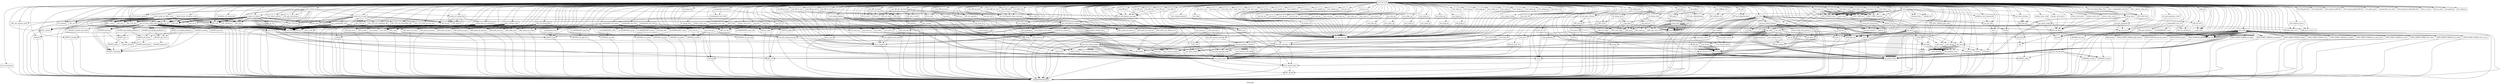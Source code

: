 digraph "Call graph" {
	label="Call graph";

	Node0x55a8199c14d0 [shape=record,label="{external node}"];
	Node0x55a8199c14d0 -> Node0x55a8199ff190;
	Node0x55a8199c14d0 -> Node0x55a8199fcc70;
	Node0x55a8199c14d0 -> Node0x55a8199fcce0;
	Node0x55a8199c14d0 -> Node0x55a8199fcd50;
	Node0x55a8199c14d0 -> Node0x55a819a77190;
	Node0x55a8199c14d0 -> Node0x55a819a77270;
	Node0x55a8199c14d0 -> Node0x55a819a772e0;
	Node0x55a8199c14d0 -> Node0x55a819a77380;
	Node0x55a8199c14d0 -> Node0x55a8199fcf10;
	Node0x55a8199c14d0 -> Node0x55a8199fbdc0;
	Node0x55a8199c14d0 -> Node0x55a8199fbf60;
	Node0x55a8199c14d0 -> Node0x55a819a770b0;
	Node0x55a8199c14d0 -> Node0x55a819a77120;
	Node0x55a8199c14d0 -> Node0x55a8199fcdc0;
	Node0x55a8199c14d0 -> Node0x55a8199fce60;
	Node0x55a8199c14d0 -> Node0x55a8199fcdf0;
	Node0x55a8199c14d0 -> Node0x55a8199fcf80;
	Node0x55a8199c14d0 -> Node0x55a8199fcff0;
	Node0x55a8199c14d0 -> Node0x55a8199fd060;
	Node0x55a8199c14d0 -> Node0x55a8199fd0d0;
	Node0x55a8199c14d0 -> Node0x55a819a771c0;
	Node0x55a8199c14d0 -> Node0x55a819a76e10;
	Node0x55a8199c14d0 -> Node0x55a819a77040;
	Node0x55a8199c14d0 -> Node0x55a8199d5880;
	Node0x55a8199c14d0 -> Node0x55a8199d4db0;
	Node0x55a8199c14d0 -> Node0x55a819a4edd0;
	Node0x55a8199c14d0 -> Node0x55a819a4ece0;
	Node0x55a8199c14d0 -> Node0x55a819a4ef90;
	Node0x55a8199c14d0 -> Node0x55a819a4f0a0;
	Node0x55a8199c14d0 -> Node0x55a819a4f110;
	Node0x55a8199c14d0 -> Node0x55a819a4f5a0;
	Node0x55a8199c14d0 -> Node0x55a819a4f1b0;
	Node0x55a8199c14d0 -> Node0x55a819a4f790;
	Node0x55a8199c14d0 -> Node0x55a819a4f140;
	Node0x55a8199c14d0 -> Node0x55a819a501b0;
	Node0x55a8199c14d0 -> Node0x55a819a4f340;
	Node0x55a8199c14d0 -> Node0x55a819a502c0;
	Node0x55a8199c14d0 -> Node0x55a819a4f3b0;
	Node0x55a8199c14d0 -> Node0x55a819a50360;
	Node0x55a8199c14d0 -> Node0x55a819a4f420;
	Node0x55a8199c14d0 -> Node0x55a819a50450;
	Node0x55a8199c14d0 -> Node0x55a819a4f490;
	Node0x55a8199c14d0 -> Node0x55a819a50590;
	Node0x55a8199c14d0 -> Node0x55a819a4f500;
	Node0x55a8199c14d0 -> Node0x55a819a504c0;
	Node0x55a8199c14d0 -> Node0x55a819a4f610;
	Node0x55a8199c14d0 -> Node0x55a819a50220;
	Node0x55a8199c14d0 -> Node0x55a819a50040;
	Node0x55a8199c14d0 -> Node0x55a819a50950;
	Node0x55a8199c14d0 -> Node0x55a819a50980;
	Node0x55a8199c14d0 -> Node0x55a819a50750;
	Node0x55a8199c14d0 -> Node0x55a819a506e0;
	Node0x55a8199c14d0 -> Node0x55a819a508e0;
	Node0x55a8199c14d0 -> Node0x55a819a4f6b0;
	Node0x55a8199c14d0 -> Node0x55a819a50be0;
	Node0x55a8199c14d0 -> Node0x55a819a50c50;
	Node0x55a8199c14d0 -> Node0x55a819a50d20;
	Node0x55a8199c14d0 -> Node0x55a819a50d50;
	Node0x55a8199c14d0 -> Node0x55a819a50ea0;
	Node0x55a8199c14d0 -> Node0x55a819a510d0;
	Node0x55a8199c14d0 -> Node0x55a819a51100;
	Node0x55a8199c14d0 -> Node0x55a819a511b0;
	Node0x55a8199c14d0 -> Node0x55a819a513c0;
	Node0x55a8199c14d0 -> Node0x55a819a51580;
	Node0x55a8199c14d0 -> Node0x55a819a50f10;
	Node0x55a8199c14d0 -> Node0x55a819a51060;
	Node0x55a8199c14d0 -> Node0x55a819a51510;
	Node0x55a8199c14d0 -> Node0x55a819a4f7c0;
	Node0x55a8199c14d0 -> Node0x55a819a51430;
	Node0x55a8199c14d0 -> Node0x55a819a4f930;
	Node0x55a8199c14d0 -> Node0x55a819a511e0;
	Node0x55a8199c14d0 -> Node0x55a819a51350;
	Node0x55a8199c14d0 -> Node0x55a819a4fb00;
	Node0x55a8199c14d0 -> Node0x55a819a4fa00;
	Node0x55a8199c14d0 -> Node0x55a819a4fca0;
	Node0x55a8199c14d0 -> Node0x55a819a4fc00;
	Node0x55a8199c14d0 -> Node0x55a819a50e00;
	Node0x55a8199c14d0 -> Node0x55a819a4fd70;
	Node0x55a8199c14d0 -> Node0x55a819a51870;
	Node0x55a8199c14d0 -> Node0x55a819a517d0;
	Node0x55a8199c14d0 -> Node0x55a819a51970;
	Node0x55a8199c14d0 -> Node0x55a819a51a10;
	Node0x55a8199c14d0 -> Node0x55a819a51a40;
	Node0x55a8199c14d0 -> Node0x55a819a51b20;
	Node0x55a8199c14d0 -> Node0x55a819a51bc0;
	Node0x55a8199c14d0 -> Node0x55a819a51c60;
	Node0x55a8199c14d0 -> Node0x55a819a51d00;
	Node0x55a8199c14d0 -> Node0x55a819a51da0;
	Node0x55a8199c14d0 -> Node0x55a819a51e40;
	Node0x55a8199c14d0 -> Node0x55a819a51e70;
	Node0x55a8199c14d0 -> Node0x55a819a77310;
	Node0x55a8199c14d0 -> Node0x55a819a51f10;
	Node0x55a8199c14d0 -> Node0x55a819a52010;
	Node0x55a8199c14d0 -> Node0x55a819a520f0;
	Node0x55a8199c14d0 -> Node0x55a819a52160;
	Node0x55a8199c14d0 -> Node0x55a8199fbce0;
	Node0x55a8199c14d0 -> Node0x55a819a52250;
	Node0x55a8199c14d0 -> Node0x55a819a52300;
	Node0x55a8199c14d0 -> Node0x55a819a3ac50;
	Node0x55a8199c14d0 -> Node0x55a819a3b560;
	Node0x55a8199c14d0 -> Node0x55a819a3b590;
	Node0x55a8199c14d0 -> Node0x55a819a3b6b0;
	Node0x55a8199c14d0 -> Node0x55a819a3b720;
	Node0x55a8199c14d0 -> Node0x55a819a3b890;
	Node0x55a8199c14d0 -> Node0x55a8199fbd50;
	Node0x55a8199c14d0 -> Node0x55a819a3b990;
	Node0x55a8199c14d0 -> Node0x55a819a3ba70;
	Node0x55a8199c14d0 -> Node0x55a819a3bae0;
	Node0x55a8199c14d0 -> Node0x55a819a3bb80;
	Node0x55a8199c14d0 -> Node0x55a819a3bbf0;
	Node0x55a8199c14d0 -> Node0x55a8199fcbd0;
	Node0x55a8199c14d0 -> Node0x55a819a3bcf0;
	Node0x55a8199c14d0 -> Node0x55a819a3bd60;
	Node0x55a8199c14d0 -> Node0x55a819a3bdd0;
	Node0x55a8199c14d0 -> Node0x55a819a3be00;
	Node0x55a8199c14d0 -> Node0x55a819a3c200;
	Node0x55a8199c14d0 -> Node0x55a819a3c500;
	Node0x55a8199c14d0 -> Node0x55a819a3c570;
	Node0x55a8199c14d0 -> Node0x55a819a3c610;
	Node0x55a8199c14d0 -> Node0x55a819a3c6b0;
	Node0x55a8199c14d0 -> Node0x55a819a3c750;
	Node0x55a8199c14d0 -> Node0x55a819a3cf40;
	Node0x55a8199c14d0 -> Node0x55a819a3cfe0;
	Node0x55a8199c14d0 -> Node0x55a819a3d080;
	Node0x55a8199c14d0 -> Node0x55a819a3d0f0;
	Node0x55a8199c14d0 -> Node0x55a819a3d160;
	Node0x55a8199c14d0 -> Node0x55a819a3d3d0;
	Node0x55a8199c14d0 -> Node0x55a819a3d400;
	Node0x55a8199c14d0 -> Node0x55a819a3d5f0;
	Node0x55a8199c14d0 -> Node0x55a819a3d620;
	Node0x55a8199c14d0 -> Node0x55a819a397f0;
	Node0x55a8199c14d0 -> Node0x55a819a398c0;
	Node0x55a8199c14d0 -> Node0x55a819a39c70;
	Node0x55a8199c14d0 -> Node0x55a8199fcba0;
	Node0x55a8199c14d0 -> Node0x55a819a39e20;
	Node0x55a8199c14d0 -> Node0x55a819a39b90;
	Node0x55a8199c14d0 -> Node0x55a819a39e50;
	Node0x55a8199c14d0 -> Node0x55a819a3c230;
	Node0x55a8199c14d0 -> Node0x55a819a3d190;
	Node0x55a8199c14d0 -> Node0x55a819a3c7f0;
	Node0x55a8199c14d0 -> Node0x55a819a3c350;
	Node0x55a8199c14d0 -> Node0x55a819a39960;
	Node0x55a8199c14d0 -> Node0x55a819a3c0c0;
	Node0x55a8199c14d0 -> Node0x55a819a3a0c0;
	Node0x55a8199c14d0 -> Node0x55a819a3a0f0;
	Node0x55a8199c14d0 -> Node0x55a819a3b640;
	Node0x55a8199c14d0 -> Node0x55a819a3a300;
	Node0x55a8199c14d0 -> Node0x55a819a3a330;
	Node0x55a8199c14d0 -> Node0x55a819a3a3a0;
	Node0x55a8199c14d0 -> Node0x55a819a3a4a0;
	Node0x55a8199c14d0 -> Node0x55a819a3a540;
	Node0x55a8199c14d0 -> Node0x55a819a3a6c0;
	Node0x55a8199c14d0 -> Node0x55a819a3a6f0;
	Node0x55a8199c14d0 -> Node0x55a819a67f70;
	Node0x55a8199c14d0 -> Node0x55a819a67fa0;
	Node0x55a8199c14d0 -> Node0x55a819a52080;
	Node0x55a8199c14d0 -> Node0x55a819a68170;
	Node0x55a8199c14d0 -> Node0x55a819a68210;
	Node0x55a8199c14d0 -> Node0x55a819a76e80;
	Node0x55a8199c14d0 -> Node0x55a819a682e0;
	Node0x55a8199c14d0 -> Node0x55a819a68380;
	Node0x55a8199c14d0 -> Node0x55a8199d5620;
	Node0x55a8199c14d0 -> Node0x55a8199d5540;
	Node0x55a8199c14d0 -> Node0x55a819a68480;
	Node0x55a8199c14d0 -> Node0x55a8199d5690;
	Node0x55a8199c14d0 -> Node0x55a819a68550;
	Node0x55a8199c14d0 -> Node0x55a819a685f0;
	Node0x55a8199c14d0 -> Node0x55a819a68690;
	Node0x55a8199c14d0 -> Node0x55a819a68730;
	Node0x55a8199c14d0 -> Node0x55a819a687d0;
	Node0x55a8199c14d0 -> Node0x55a819a68870;
	Node0x55a8199c14d0 -> Node0x55a819a68910;
	Node0x55a8199c14d0 -> Node0x55a819a689b0;
	Node0x55a8199c14d0 -> Node0x55a819a68a50;
	Node0x55a8199c14d0 -> Node0x55a819a68af0;
	Node0x55a8199c14d0 -> Node0x55a819a68b90;
	Node0x55a8199c14d0 -> Node0x55a819a68c30;
	Node0x55a8199c14d0 -> Node0x55a819a68cd0;
	Node0x55a8199c14d0 -> Node0x55a819a68d70;
	Node0x55a8199c14d0 -> Node0x55a819a68e10;
	Node0x55a8199c14d0 -> Node0x55a819a68eb0;
	Node0x55a8199c14d0 -> Node0x55a819a68f50;
	Node0x55a8199c14d0 -> Node0x55a819a68ff0;
	Node0x55a8199c14d0 -> Node0x55a819a69090;
	Node0x55a8199c14d0 -> Node0x55a819a69130;
	Node0x55a8199c14d0 -> Node0x55a819a3b920;
	Node0x55a8199c14d0 -> Node0x55a819a69200;
	Node0x55a8199c14d0 -> Node0x55a819a692a0;
	Node0x55a8199c14d0 -> Node0x55a819a69340;
	Node0x55a8199c14d0 -> Node0x55a819a693e0;
	Node0x55a8199c14d0 -> Node0x55a819a69480;
	Node0x55a8199c14d0 -> Node0x55a819a69520;
	Node0x55a8199c14d0 -> Node0x55a819a695c0;
	Node0x55a8199c14d0 -> Node0x55a819a69660;
	Node0x55a8199c14d0 -> Node0x55a819a69700;
	Node0x55a8199c14d0 -> Node0x55a819a697a0;
	Node0x55a8199c14d0 -> Node0x55a819a69840;
	Node0x55a8199c14d0 -> Node0x55a819a698e0;
	Node0x55a8199c14d0 -> Node0x55a819a69980;
	Node0x55a8199c14d0 -> Node0x55a819a69a20;
	Node0x55a8199c14d0 -> Node0x55a819a69ac0;
	Node0x55a8199c14d0 -> Node0x55a819a69b60;
	Node0x55a8199c14d0 -> Node0x55a819a69c00;
	Node0x55a8199c14d0 -> Node0x55a819a69ca0;
	Node0x55a8199c14d0 -> Node0x55a819a69d40;
	Node0x55a8199c14d0 -> Node0x55a8199fbe30;
	Node0x55a8199c14d0 -> Node0x55a8199fcc00;
	Node0x55a8199c14d0 -> Node0x55a819a76f60;
	Node0x55a8199c14d0 -> Node0x55a8199d5770;
	Node0x55a8199c14d0 -> Node0x55a819a76fd0;
	Node0x55a8199c14d0 -> Node0x55a8199efce0;
	Node0x55a8199c14d0 -> Node0x55a8199efd10;
	Node0x55a8199c14d0 -> Node0x55a8199efea0;
	Node0x55a8199c14d0 -> Node0x55a8199eff40;
	Node0x55a8199c14d0 -> Node0x55a8199f0070;
	Node0x55a8199c14d0 -> Node0x55a8199f00a0;
	Node0x55a8199c14d0 -> Node0x55a8199f01e0;
	Node0x55a8199c14d0 -> Node0x55a8199f02f0;
	Node0x55a8199c14d0 -> Node0x55a8199f0320;
	Node0x55a8199c14d0 -> Node0x55a8199f0420;
	Node0x55a8199c14d0 -> Node0x55a8199f0580;
	Node0x55a8199c14d0 -> Node0x55a8199f05f0;
	Node0x55a8199c14d0 -> Node0x55a8199f0750;
	Node0x55a8199c14d0 -> Node0x55a8199f0780;
	Node0x55a8199c14d0 -> Node0x55a8199f0840;
	Node0x55a8199c14d0 -> Node0x55a8199f0900;
	Node0x55a8199c14d0 -> Node0x55a8199f0a00;
	Node0x55a8199c14d0 -> Node0x55a8199f0b80;
	Node0x55a8199c14d0 -> Node0x55a8199f0bb0;
	Node0x55a8199c14d0 -> Node0x55a8199f0c20;
	Node0x55a8199c14d0 -> Node0x55a8199f0d70;
	Node0x55a8199c14d0 -> Node0x55a8199f0de0;
	Node0x55a8199c14d0 -> Node0x55a8199f0f30;
	Node0x55a8199c14d0 -> Node0x55a8199f0fa0;
	Node0x55a8199c14d0 -> Node0x55a8199f1130;
	Node0x55a8199c14d0 -> Node0x55a8199f11d0;
	Node0x55a8199c14d0 -> Node0x55a8199f1240;
	Node0x55a8199c14d0 -> Node0x55a8199f1330;
	Node0x55a8199c14d0 -> Node0x55a8199f1360;
	Node0x55a8199c14d0 -> Node0x55a8199f1460;
	Node0x55a8199c14d0 -> Node0x55a8199f1500;
	Node0x55a8199c14d0 -> Node0x55a8199f1490;
	Node0x55a8199c14d0 -> Node0x55a8199f1690;
	Node0x55a8199c14d0 -> Node0x55a8199f18d0;
	Node0x55a8199c14d0 -> Node0x55a8199f1940;
	Node0x55a8199c14d0 -> Node0x55a8199f1970;
	Node0x55a8199c14d0 -> Node0x55a8199f1a20;
	Node0x55a8199c14d0 -> Node0x55a8199f1c30;
	Node0x55a8199c14d0 -> Node0x55a8199f1ca0;
	Node0x55a8199c14d0 -> Node0x55a8199f1cd0;
	Node0x55a8199c14d0 -> Node0x55a8199f1f00;
	Node0x55a8199c14d0 -> Node0x55a8199f1fd0;
	Node0x55a8199c14d0 -> Node0x55a8199f20d0;
	Node0x55a8199c14d0 -> Node0x55a8199f2100;
	Node0x55a8199c14d0 -> Node0x55a8199f2280;
	Node0x55a8199c14d0 -> Node0x55a8199f2400;
	Node0x55a8199c14d0 -> Node0x55a8199f2580;
	Node0x55a8199c14d0 -> Node0x55a8199f6710;
	Node0x55a8199c14d0 -> Node0x55a8199f6900;
	Node0x55a8199c14d0 -> Node0x55a8199f6970;
	Node0x55a8199c14d0 -> Node0x55a819a3c130;
	Node0x55a8199c14d0 -> Node0x55a819a3cb50;
	Node0x55a8199c14d0 -> Node0x55a8199f69a0;
	Node0x55a8199c14d0 -> Node0x55a819a66140;
	Node0x55a8199c14d0 -> Node0x55a819a661b0;
	Node0x55a8199c14d0 -> Node0x55a8199f6bb0;
	Node0x55a8199c14d0 -> Node0x55a819a66900;
	Node0x55a8199c14d0 -> Node0x55a819a66970;
	Node0x55a8199c14d0 -> Node0x55a819a66a60;
	Node0x55a8199c14d0 -> Node0x55a819a3cd80;
	Node0x55a8199c14d0 -> Node0x55a819a66a90;
	Node0x55a8199c14d0 -> Node0x55a819a66b50;
	Node0x55a8199c14d0 -> Node0x55a819a66d40;
	Node0x55a8199c14d0 -> Node0x55a819a66db0;
	Node0x55a8199c14d0 -> Node0x55a819a67030;
	Node0x55a8199c14d0 -> Node0x55a819a67060;
	Node0x55a8199c14d0 -> Node0x55a819a67250;
	Node0x55a8199c14d0 -> Node0x55a819a67280;
	Node0x55a8199c14d0 -> Node0x55a819a67470;
	Node0x55a8199c14d0 -> Node0x55a819a3cd10;
	Node0x55a8199c14d0 -> Node0x55a819a674a0;
	Node0x55a8199c14d0 -> Node0x55a819a67660;
	Node0x55a8199c14d0 -> Node0x55a819a676d0;
	Node0x55a8199c14d0 -> Node0x55a819a67740;
	Node0x55a8199c14d0 -> Node0x55a819a677b0;
	Node0x55a8199c14d0 -> Node0x55a819a67820;
	Node0x55a8199c14d0 -> Node0x55a819a67ca0;
	Node0x55a8199c14d0 -> Node0x55a819a67d10;
	Node0x55a8199c14d0 -> Node0x55a819a67d80;
	Node0x55a8199c14d0 -> Node0x55a819a67df0;
	Node0x55a8199c14d0 -> Node0x55a819a67e60;
	Node0x55a8199c14d0 -> Node0x55a819a67ed0;
	Node0x55a8199c14d0 -> Node0x55a819cd10e0;
	Node0x55a8199c14d0 -> Node0x55a819cd1150;
	Node0x55a8199c14d0 -> Node0x55a819cd11c0;
	Node0x55a8199c14d0 -> Node0x55a819a3cbf0;
	Node0x55a8199c14d0 -> Node0x55a819cd1530;
	Node0x55a8199c14d0 -> Node0x55a819cd14c0;
	Node0x55a8199c14d0 -> Node0x55a819cd1610;
	Node0x55a8199c14d0 -> Node0x55a819a3cca0;
	Node0x55a8199c14d0 -> Node0x55a819cd16e0;
	Node0x55a8199c14d0 -> Node0x55a819a39d80;
	Node0x55a8199c14d0 -> Node0x55a819a39ce0;
	Node0x55a8199c14d0 -> Node0x55a819a3cb80;
	Node0x55a8199c14d0 -> Node0x55a819a39930;
	Node0x55a8199c14d0 -> Node0x55a819cd1740;
	Node0x55a8199c14d0 -> Node0x55a819a39c00;
	Node0x55a8199c14d0 -> Node0x55a819cd1900;
	Node0x55a8199c14d0 -> Node0x55a819a3ce20;
	Node0x55a8199c14d0 -> Node0x55a819cd19a0;
	Node0x55a8199c14d0 -> Node0x55a819a39f90;
	Node0x55a8199c14d0 -> Node0x55a819a3c2e0;
	Node0x55a8199c14d0 -> Node0x55a819a3ce90;
	Node0x55a8199c14d0 -> Node0x55a819cd1b00;
	Node0x55a8199c14d0 -> Node0x55a819a69e60;
	Node0x55a8199c14d0 -> Node0x55a819cd1ea0;
	Node0x55a8199c14d0 -> Node0x55a819cd25b0;
	Node0x55a8199c14d0 -> Node0x55a8199f04c0;
	Node0x55a8199c14d0 -> Node0x55a819cd2740;
	Node0x55a8199c14d0 -> Node0x55a819cd28b0;
	Node0x55a8199c14d0 -> Node0x55a8199f0690;
	Node0x55a8199c14d0 -> Node0x55a819cd2f50;
	Node0x55a8199c14d0 -> Node0x55a819cd2fc0;
	Node0x55a8199c14d0 -> Node0x55a8199f0280;
	Node0x55a8199c14d0 -> Node0x55a819cd3230;
	Node0x55a8199c14d0 -> Node0x55a819a399d0;
	Node0x55a8199c14d0 -> Node0x55a819cd1820;
	Node0x55a8199c14d0 -> Node0x55a819cd3990;
	Node0x55a8199c14d0 -> Node0x55a819cd3610;
	Node0x55a8199c14d0 -> Node0x55a819cd3aa0;
	Node0x55a8199c14d0 -> Node0x55a819cd35a0;
	Node0x55a8199c14d0 -> Node0x55a819cd3c20;
	Node0x55a8199c14d0 -> Node0x55a819cd3c50;
	Node0x55a8199c14d0 -> Node0x55a819cd3cc0;
	Node0x55a8199c14d0 -> Node0x55a819cd3df0;
	Node0x55a8199c14d0 -> Node0x55a819cd3f40;
	Node0x55a8199c14d0 -> Node0x55a819cd3fb0;
	Node0x55a8199c14d0 -> Node0x55a819cd3710;
	Node0x55a8199c14d0 -> Node0x55a819cd40e0;
	Node0x55a8199c14d0 -> Node0x55a819cd3d30;
	Node0x55a8199c14d0 -> Node0x55a819cd3b40;
	Node0x55a8199c14d0 -> Node0x55a819cd3ad0;
	Node0x55a8199c14d0 -> Node0x55a819cd4260;
	Node0x55a8199fcc70 [shape=record,label="{test_servername}"];
	Node0x55a8199fcc70 -> Node0x55a819a434c0;
	Node0x55a8199ff190 [shape=record,label="{setup_tests}"];
	Node0x55a8199ff190 -> Node0x55a8199fcba0;
	Node0x55a8199ff190 -> Node0x55a8199fcc00;
	Node0x55a8199ff190 -> Node0x55a8199fcba0;
	Node0x55a8199ff190 -> Node0x55a8199fcc00;
	Node0x55a8199ff190 -> Node0x55a8199fcbd0;
	Node0x55a8199fcce0 [shape=record,label="{llvm.dbg.declare}"];
	Node0x55a8199fcd50 [shape=record,label="{client_setup_sni_before_state}"];
	Node0x55a8199fcd50 -> Node0x55a8199fcdc0;
	Node0x55a8199fcd50 -> Node0x55a8199fce60;
	Node0x55a8199fcd50 -> Node0x55a8199fcc00;
	Node0x55a8199fcd50 -> Node0x55a8199fcdf0;
	Node0x55a8199fcd50 -> Node0x55a8199fcc00;
	Node0x55a8199fcd50 -> Node0x55a8199fcf10;
	Node0x55a8199fcd50 -> Node0x55a8199fcf80;
	Node0x55a8199fcd50 -> Node0x55a8199fcff0;
	Node0x55a8199fcd50 -> Node0x55a8199fcf80;
	Node0x55a8199fcd50 -> Node0x55a8199fcff0;
	Node0x55a8199fcd50 -> Node0x55a8199fcc00;
	Node0x55a8199fcd50 -> Node0x55a8199fcc00;
	Node0x55a8199fcd50 -> Node0x55a8199fd060;
	Node0x55a8199fcd50 -> Node0x55a8199fd060;
	Node0x55a8199fcd50 -> Node0x55a8199fd0d0;
	Node0x55a8199fcd50 -> Node0x55a819a76e10;
	Node0x55a8199fcd50 -> Node0x55a819a76e80;
	Node0x55a8199fcd50 -> Node0x55a819a76ef0;
	Node0x55a8199fcd50 -> Node0x55a819a76f60;
	Node0x55a8199fcd50 -> Node0x55a819a76fd0;
	Node0x55a8199fcd50 -> Node0x55a819a77040;
	Node0x55a8199fcd50 -> Node0x55a819a770b0;
	Node0x55a8199fcd50 -> Node0x55a819a77120;
	Node0x55a819a4ece0 [shape=record,label="{memchr}"];
	Node0x55a819a4ece0 -> Node0x55a819a434c0;
	Node0x55a819a4ec70 [shape=record,label="{PACKET_peek_1}"];
	Node0x55a819a4ec70 -> Node0x55a8199d5050;
	Node0x55a8199d58e0 [shape=record,label="{PACKET_peek_net_2}"];
	Node0x55a8199d58e0 -> Node0x55a8199d5050;
	Node0x55a819a4ef90 [shape=record,label="{llvm.memcpy.p0i8.p0i8.i64}"];
	Node0x55a819a4ec00 [shape=record,label="{PACKET_get_bytes}"];
	Node0x55a819a4ec00 -> Node0x55a819a4f000;
	Node0x55a819a4ec00 -> Node0x55a819a4eb90;
	Node0x55a819a4f000 [shape=record,label="{PACKET_peek_bytes}"];
	Node0x55a819a4f000 -> Node0x55a8199d5050;
	Node0x55a819a4f0a0 [shape=record,label="{bio_f_tls_dump_filter}"];
	Node0x55a819a4f0a0 -> Node0x55a819a4f110;
	Node0x55a819a4f0a0 -> Node0x55a819a4f1b0;
	Node0x55a819a4f0a0 -> Node0x55a819a4f140;
	Node0x55a819a4f0a0 -> Node0x55a819a4f340;
	Node0x55a819a4f0a0 -> Node0x55a819a4f3b0;
	Node0x55a819a4f0a0 -> Node0x55a819a4f420;
	Node0x55a819a4f0a0 -> Node0x55a819a4f490;
	Node0x55a819a4f0a0 -> Node0x55a819a4f500;
	Node0x55a819a4f110 [shape=record,label="{BIO_meth_new}"];
	Node0x55a819a4f110 -> Node0x55a819a434c0;
	Node0x55a819a4f5a0 [shape=record,label="{tls_dump_write}"];
	Node0x55a819a4f5a0 -> Node0x55a819a4f610;
	Node0x55a819a4f5a0 -> Node0x55a819a4f6b0;
	Node0x55a819a4f5a0 -> Node0x55a819a4f640;
	Node0x55a819a4f1b0 [shape=record,label="{BIO_meth_set_write}"];
	Node0x55a819a4f1b0 -> Node0x55a819a434c0;
	Node0x55a819a50ff0 [shape=record,label="{sk_MEMPACKET_shift}"];
	Node0x55a819a50ff0 -> Node0x55a819a4fc00;
	Node0x55a819a4fca0 [shape=record,label="{llvm.memmove.p0i8.p0i8.i64}"];
	Node0x55a819a4fc00 [shape=record,label="{OPENSSL_sk_shift}"];
	Node0x55a819a4fc00 -> Node0x55a819a434c0;
	Node0x55a819a50e00 [shape=record,label="{mempacket_test_inject}"];
	Node0x55a819a50e00 -> Node0x55a819a50f10;
	Node0x55a819a50e00 -> Node0x55a819a4fd70;
	Node0x55a819a50e00 -> Node0x55a8199fcc00;
	Node0x55a819a50e00 -> Node0x55a819a4fd70;
	Node0x55a819a50e00 -> Node0x55a8199fcc00;
	Node0x55a819a50e00 -> Node0x55a819a50f40;
	Node0x55a819a50e00 -> Node0x55a819a4fd00;
	Node0x55a819a50e00 -> Node0x55a819a50f40;
	Node0x55a819a50e00 -> Node0x55a819a4ff80;
	Node0x55a819a50e00 -> Node0x55a819a51060;
	Node0x55a819a4fd70 [shape=record,label="{CRYPTO_malloc}"];
	Node0x55a819a4fd70 -> Node0x55a819a434c0;
	Node0x55a819a4fd00 [shape=record,label="{sk_MEMPACKET_insert}"];
	Node0x55a819a4fd00 -> Node0x55a819a517d0;
	Node0x55a819a4ff80 [shape=record,label="{sk_MEMPACKET_push}"];
	Node0x55a819a4ff80 -> Node0x55a819a51870;
	Node0x55a819a51870 [shape=record,label="{OPENSSL_sk_push}"];
	Node0x55a819a51870 -> Node0x55a819a434c0;
	Node0x55a819a4f790 [shape=record,label="{tls_dump_read}"];
	Node0x55a819a4f790 -> Node0x55a819a4f610;
	Node0x55a819a4f790 -> Node0x55a819a50040;
	Node0x55a819a4f790 -> Node0x55a819a4f640;
	Node0x55a819a4f790 -> Node0x55a819a4ffd0;
	Node0x55a819a4f140 [shape=record,label="{BIO_meth_set_read}"];
	Node0x55a819a4f140 -> Node0x55a819a434c0;
	Node0x55a819a501b0 [shape=record,label="{tls_dump_puts}"];
	Node0x55a819a501b0 -> Node0x55a819a50220;
	Node0x55a819a501b0 -> Node0x55a819a4f5a0;
	Node0x55a819a4f340 [shape=record,label="{BIO_meth_set_puts}"];
	Node0x55a819a4f340 -> Node0x55a819a434c0;
	Node0x55a819a502c0 [shape=record,label="{tls_dump_gets}"];
	Node0x55a819a4f3b0 [shape=record,label="{BIO_meth_set_gets}"];
	Node0x55a819a4f3b0 -> Node0x55a819a434c0;
	Node0x55a819a39b90 [shape=record,label="{opt_check_usage}"];
	Node0x55a819a39b90 -> Node0x55a819a39d80;
	Node0x55a819a39b90 -> Node0x55a819a39ce0;
	Node0x55a819a39b90 -> Node0x55a819a3d190;
	Node0x55a819a39b90 -> Node0x55a819a3d190;
	Node0x55a819a39e50 [shape=record,label="{opt_printf_stderr}"];
	Node0x55a819a39e50 -> Node0x55a819a39f90;
	Node0x55a819a3c230 [shape=record,label="{test_printf_stdout}"];
	Node0x55a819a3c230 -> Node0x55a819a3ce20;
	Node0x55a819a3d190 [shape=record,label="{test_printf_stderr}"];
	Node0x55a819a3d190 -> Node0x55a819a39f90;
	Node0x55a819a3c7f0 [shape=record,label="{test_random}"];
	Node0x55a819a3c350 [shape=record,label="{test_random_seed}"];
	Node0x55a819a3c350 -> Node0x55a819a3c7f0;
	Node0x55a819a39960 [shape=record,label="{cleanup_tests}"];
	Node0x55a819a3c0c0 [shape=record,label="{test_get_options}"];
	Node0x55a819a3a0c0 [shape=record,label="{test_fail_message_prefix}"];
	Node0x55a819a3a0c0 -> Node0x55a819a3d190;
	Node0x55a819a3a0c0 -> Node0x55a819a3d190;
	Node0x55a819a3a0c0 -> Node0x55a819a3d190;
	Node0x55a819a3a0c0 -> Node0x55a819a3d190;
	Node0x55a819a3a0c0 -> Node0x55a819a3d190;
	Node0x55a819a3a0c0 -> Node0x55a819a3d190;
	Node0x55a819a3a0f0 [shape=record,label="{test_info_c90}"];
	Node0x55a819a3a0f0 -> Node0x55a819a3a230;
	Node0x55a819a3a230 [shape=record,label="{test_fail_message_va}"];
	Node0x55a819a3a230 -> Node0x55a819a3a0c0;
	Node0x55a819a3a230 -> Node0x55a819a39f90;
	Node0x55a819a3a230 -> Node0x55a819a3d190;
	Node0x55a819a3a230 -> Node0x55a819a3ce90;
	Node0x55a819a3b640 [shape=record,label="{test_info}"];
	Node0x55a819a3b640 -> Node0x55a819a3a230;
	Node0x55a819a3a300 [shape=record,label="{test_error_c90}"];
	Node0x55a819a3a300 -> Node0x55a819a3a230;
	Node0x55a819a3a300 -> Node0x55a819a3d190;
	Node0x55a819a3a330 [shape=record,label="{test_error}"];
	Node0x55a819a3a330 -> Node0x55a819a3a230;
	Node0x55a819a3a330 -> Node0x55a819a3d190;
	Node0x55a819a3a3a0 [shape=record,label="{test_perror}"];
	Node0x55a819a3a3a0 -> Node0x55a819a3a4a0;
	Node0x55a819a3a3a0 -> Node0x55a819a3a540;
	Node0x55a819a3a3a0 -> Node0x55a819a3a330;
	Node0x55a819a3a4a0 [shape=record,label="{__errno_location}"];
	Node0x55a819a3a4a0 -> Node0x55a819a434c0;
	Node0x55a819a3a540 [shape=record,label="{strerror}"];
	Node0x55a819a3a540 -> Node0x55a819a434c0;
	Node0x55a819a76e10 [shape=record,label="{SSL_connect}"];
	Node0x55a819a76e10 -> Node0x55a819a434c0;
	Node0x55a819a76ef0 [shape=record,label="{get_sni_from_client_hello}"];
	Node0x55a819a76ef0 -> Node0x55a8199d4db0;
	Node0x55a819a76ef0 -> Node0x55a8199d4e50;
	Node0x55a819a76ef0 -> Node0x55a819a76f60;
	Node0x55a819a76ef0 -> Node0x55a8199d4de0;
	Node0x55a819a76ef0 -> Node0x55a8199d4de0;
	Node0x55a819a76ef0 -> Node0x55a819a76f60;
	Node0x55a819a76ef0 -> Node0x55a8199d4de0;
	Node0x55a819a76ef0 -> Node0x55a819a76f60;
	Node0x55a819a76ef0 -> Node0x55a8199d4f00;
	Node0x55a819a76ef0 -> Node0x55a819a76f60;
	Node0x55a819a76ef0 -> Node0x55a8199d4f70;
	Node0x55a819a76ef0 -> Node0x55a819a76f60;
	Node0x55a819a76ef0 -> Node0x55a8199d4f00;
	Node0x55a819a76ef0 -> Node0x55a819a76f60;
	Node0x55a819a76ef0 -> Node0x55a8199d4fe0;
	Node0x55a819a76ef0 -> Node0x55a819a76f60;
	Node0x55a819a76ef0 -> Node0x55a8199d5050;
	Node0x55a819a76ef0 -> Node0x55a8199d54d0;
	Node0x55a819a76ef0 -> Node0x55a819a76f60;
	Node0x55a819a76ef0 -> Node0x55a8199d4f70;
	Node0x55a819a76ef0 -> Node0x55a819a76f60;
	Node0x55a819a76ef0 -> Node0x55a8199d4f70;
	Node0x55a819a76ef0 -> Node0x55a819a76f60;
	Node0x55a819a76ef0 -> Node0x55a8199d5050;
	Node0x55a819a76ef0 -> Node0x55a8199d5540;
	Node0x55a819a76ef0 -> Node0x55a8199d55b0;
	Node0x55a819a76ef0 -> Node0x55a819a76f60;
	Node0x55a819a76ef0 -> Node0x55a8199d5620;
	Node0x55a819a76ef0 -> Node0x55a8199d4f70;
	Node0x55a819a76ef0 -> Node0x55a819a76f60;
	Node0x55a819a76ef0 -> Node0x55a8199d5050;
	Node0x55a819a76ef0 -> Node0x55a8199d5690;
	Node0x55a819a76ef0 -> Node0x55a8199d5700;
	Node0x55a819a76ef0 -> Node0x55a8199d5770;
	Node0x55a819a76ef0 -> Node0x55a8199d57e0;
	Node0x55a819a76ef0 -> Node0x55a819a76f60;
	Node0x55a819a77040 [shape=record,label="{CRYPTO_free}"];
	Node0x55a819a77040 -> Node0x55a819a434c0;
	Node0x55a8199d5880 [shape=record,label="{llvm.memset.p0i8.i64}"];
	Node0x55a8199d4db0 [shape=record,label="{BIO_ctrl}"];
	Node0x55a8199d4db0 -> Node0x55a819a434c0;
	Node0x55a8199d4e50 [shape=record,label="{PACKET_buf_init}"];
	Node0x55a8199d4de0 [shape=record,label="{PACKET_forward}"];
	Node0x55a8199d4de0 -> Node0x55a8199d5050;
	Node0x55a8199d4de0 -> Node0x55a819a4eb90;
	Node0x55a8199d4f00 [shape=record,label="{PACKET_get_length_prefixed_1}"];
	Node0x55a8199d4f00 -> Node0x55a8199d55b0;
	Node0x55a8199d4f00 -> Node0x55a819a4ec00;
	Node0x55a819a4eb90 [shape=record,label="{packet_forward}"];
	Node0x55a8199d4f70 [shape=record,label="{PACKET_get_length_prefixed_2}"];
	Node0x55a8199d4f70 -> Node0x55a8199d54d0;
	Node0x55a8199d4f70 -> Node0x55a819a4ec00;
	Node0x55a8199d4fe0 [shape=record,label="{PACKET_as_length_prefixed_2}"];
	Node0x55a8199d4fe0 -> Node0x55a8199d54d0;
	Node0x55a8199d4fe0 -> Node0x55a819a4ec00;
	Node0x55a8199d4fe0 -> Node0x55a8199d5050;
	Node0x55a8199d5050 [shape=record,label="{PACKET_remaining}"];
	Node0x55a8199d54d0 [shape=record,label="{PACKET_get_net_2}"];
	Node0x55a8199d54d0 -> Node0x55a8199d58e0;
	Node0x55a8199d54d0 -> Node0x55a819a4eb90;
	Node0x55a8199d55b0 [shape=record,label="{PACKET_get_1}"];
	Node0x55a8199d55b0 -> Node0x55a819a4ec70;
	Node0x55a8199d55b0 -> Node0x55a819a4eb90;
	Node0x55a8199d5700 [shape=record,label="{PACKET_contains_zero_byte}"];
	Node0x55a8199d5700 -> Node0x55a819a4ece0;
	Node0x55a8199d57e0 [shape=record,label="{PACKET_strndup}"];
	Node0x55a8199d57e0 -> Node0x55a819a77040;
	Node0x55a8199d57e0 -> Node0x55a8199d5050;
	Node0x55a8199d57e0 -> Node0x55a819a4edd0;
	Node0x55a819a4edd0 [shape=record,label="{CRYPTO_strndup}"];
	Node0x55a819a4edd0 -> Node0x55a819a434c0;
	Node0x55a819a3ca70 [shape=record,label="{finalize}"];
	Node0x55a819a3ca70 -> Node0x55a819a3cf40;
	Node0x55a819a3ca70 -> Node0x55a819a3cfe0;
	Node0x55a819a3cae0 [shape=record,label="{gcd}"];
	Node0x55a819a3cf40 [shape=record,label="{ERR_clear_error}"];
	Node0x55a819a3cf40 -> Node0x55a819a434c0;
	Node0x55a819a3cfe0 [shape=record,label="{ERR_print_errors_cb}"];
	Node0x55a819a3cfe0 -> Node0x55a819a434c0;
	Node0x55a819a3d080 [shape=record,label="{llvm.va_start}"];
	Node0x55a819a3d0f0 [shape=record,label="{llvm.va_end}"];
	Node0x55a819a3cdf0 [shape=record,label="{check_single_test_params}"];
	Node0x55a819a3cdf0 -> Node0x55a819a3d160;
	Node0x55a819a3cdf0 -> Node0x55a819a3be00;
	Node0x55a819a3cdf0 -> Node0x55a819a3d190;
	Node0x55a819a3cdf0 -> Node0x55a819a3d190;
	Node0x55a819a3cdf0 -> Node0x55a819a3d190;
	Node0x55a819a3d160 [shape=record,label="{strcmp}"];
	Node0x55a819a3d160 -> Node0x55a819a434c0;
	Node0x55a819a3d3d0 [shape=record,label="{glue_strings}"];
	Node0x55a819a3d3d0 -> Node0x55a819a50220;
	Node0x55a819a3d3d0 -> Node0x55a819a4fd70;
	Node0x55a819a3d3d0 -> Node0x55a8199fcc00;
	Node0x55a819a3d3d0 -> Node0x55a819a3d400;
	Node0x55a819a3d3d0 -> Node0x55a819a50220;
	Node0x55a819a3d400 [shape=record,label="{strcpy}"];
	Node0x55a819a3d400 -> Node0x55a819a434c0;
	Node0x55a819a3d5f0 [shape=record,label="{test_mk_file_path}"];
	Node0x55a819a3d5f0 -> Node0x55a819a50220;
	Node0x55a819a3d5f0 -> Node0x55a819a50220;
	Node0x55a819a3d5f0 -> Node0x55a819a50220;
	Node0x55a819a3d5f0 -> Node0x55a819a51430;
	Node0x55a819a3d5f0 -> Node0x55a819a3d620;
	Node0x55a819a3d5f0 -> Node0x55a819a397f0;
	Node0x55a819a3d5f0 -> Node0x55a819a397f0;
	Node0x55a819a3d620 [shape=record,label="{OPENSSL_strlcpy}"];
	Node0x55a819a3d620 -> Node0x55a819a434c0;
	Node0x55a819a397f0 [shape=record,label="{OPENSSL_strlcat}"];
	Node0x55a819a397f0 -> Node0x55a819a434c0;
	Node0x55a819a398c0 [shape=record,label="{main}"];
	Node0x55a819a398c0 -> Node0x55a819a39930;
	Node0x55a819a398c0 -> Node0x55a819a399d0;
	Node0x55a819a398c0 -> Node0x55a819a3d190;
	Node0x55a819a398c0 -> Node0x55a819a3bd60;
	Node0x55a819a398c0 -> Node0x55a8199ff190;
	Node0x55a819a398c0 -> Node0x55a819a3c750;
	Node0x55a819a398c0 -> Node0x55a819a39960;
	Node0x55a819a398c0 -> Node0x55a819a39b90;
	Node0x55a819a398c0 -> Node0x55a819a3c0c0;
	Node0x55a819a398c0 -> Node0x55a819a3cb80;
	Node0x55a819a398c0 -> Node0x55a819a3c500;
	Node0x55a819a398c0 -> Node0x55a819a39c00;
	Node0x55a819a39c70 [shape=record,label="{test_get_argument_count}"];
	Node0x55a819a39c70 -> Node0x55a819a39ce0;
	Node0x55a8199fcba0 [shape=record,label="{test_get_argument}"];
	Node0x55a8199fcba0 -> Node0x55a819a39d80;
	Node0x55a8199fcba0 -> Node0x55a819a39e20;
	Node0x55a8199fcba0 -> Node0x55a819a39ce0;
	Node0x55a819a39e20 [shape=record,label="{OPENSSL_die}"];
	Node0x55a819a39e20 -> Node0x55a819a434c0;
	Node0x55a819a77190 [shape=record,label="{client_setup_sni_after_state}"];
	Node0x55a819a77190 -> Node0x55a8199fcdc0;
	Node0x55a819a77190 -> Node0x55a8199fce60;
	Node0x55a819a77190 -> Node0x55a8199fcc00;
	Node0x55a819a77190 -> Node0x55a8199fcdf0;
	Node0x55a819a77190 -> Node0x55a8199fcc00;
	Node0x55a819a77190 -> Node0x55a8199fcf80;
	Node0x55a819a77190 -> Node0x55a8199fcff0;
	Node0x55a819a77190 -> Node0x55a8199fcf80;
	Node0x55a819a77190 -> Node0x55a8199fcff0;
	Node0x55a819a77190 -> Node0x55a8199fcc00;
	Node0x55a819a77190 -> Node0x55a8199fcc00;
	Node0x55a819a77190 -> Node0x55a8199fd060;
	Node0x55a819a77190 -> Node0x55a8199fd060;
	Node0x55a819a77190 -> Node0x55a8199fd0d0;
	Node0x55a819a77190 -> Node0x55a819a771c0;
	Node0x55a819a77190 -> Node0x55a8199fcf10;
	Node0x55a819a77190 -> Node0x55a819a76e10;
	Node0x55a819a77190 -> Node0x55a819a76e80;
	Node0x55a819a77190 -> Node0x55a819a76ef0;
	Node0x55a819a77190 -> Node0x55a819a76f60;
	Node0x55a819a77190 -> Node0x55a819a76fd0;
	Node0x55a819a77190 -> Node0x55a819a77040;
	Node0x55a819a77190 -> Node0x55a819a770b0;
	Node0x55a819a77190 -> Node0x55a819a77120;
	Node0x55a819a77270 [shape=record,label="{server_setup_sni}"];
	Node0x55a819a77270 -> Node0x55a819a772e0;
	Node0x55a819a77270 -> Node0x55a819a77380;
	Node0x55a819a77270 -> Node0x55a819a77310;
	Node0x55a819a77270 -> Node0x55a819a76f60;
	Node0x55a819a77270 -> Node0x55a8199fbce0;
	Node0x55a819a77270 -> Node0x55a819a76f60;
	Node0x55a819a77270 -> Node0x55a8199fcf10;
	Node0x55a819a77270 -> Node0x55a8199fbd50;
	Node0x55a819a77270 -> Node0x55a819a76f60;
	Node0x55a819a77270 -> Node0x55a8199fbdc0;
	Node0x55a819a77270 -> Node0x55a8199fbe30;
	Node0x55a819a77270 -> Node0x55a819a770b0;
	Node0x55a819a77270 -> Node0x55a819a770b0;
	Node0x55a819a77270 -> Node0x55a819a77120;
	Node0x55a819a77270 -> Node0x55a819a77120;
	Node0x55a819a772e0 [shape=record,label="{TLS_server_method}"];
	Node0x55a819a772e0 -> Node0x55a819a434c0;
	Node0x55a819a77380 [shape=record,label="{TLS_client_method}"];
	Node0x55a819a77380 -> Node0x55a819a434c0;
	Node0x55a8199fcf10 [shape=record,label="{SSL_ctrl}"];
	Node0x55a8199fcf10 -> Node0x55a819a434c0;
	Node0x55a8199fbdc0 [shape=record,label="{SSL_get_servername}"];
	Node0x55a8199fbdc0 -> Node0x55a819a434c0;
	Node0x55a8199fbf60 [shape=record,label="{llvm.dbg.label}"];
	Node0x55a819a770b0 [shape=record,label="{SSL_free}"];
	Node0x55a819a770b0 -> Node0x55a819a434c0;
	Node0x55a819a77120 [shape=record,label="{SSL_CTX_free}"];
	Node0x55a819a77120 -> Node0x55a819a434c0;
	Node0x55a8199fcdc0 [shape=record,label="{TLS_method}"];
	Node0x55a8199fcdc0 -> Node0x55a819a434c0;
	Node0x55a8199fce60 [shape=record,label="{SSL_CTX_new}"];
	Node0x55a8199fce60 -> Node0x55a819a434c0;
	Node0x55a8199fcdf0 [shape=record,label="{SSL_new}"];
	Node0x55a8199fcdf0 -> Node0x55a819a434c0;
	Node0x55a8199fcf80 [shape=record,label="{BIO_s_mem}"];
	Node0x55a8199fcf80 -> Node0x55a819a434c0;
	Node0x55a8199fcff0 [shape=record,label="{BIO_new}"];
	Node0x55a8199fcff0 -> Node0x55a819a434c0;
	Node0x55a8199fd060 [shape=record,label="{BIO_free}"];
	Node0x55a8199fd060 -> Node0x55a819a434c0;
	Node0x55a8199fd0d0 [shape=record,label="{SSL_set_bio}"];
	Node0x55a8199fd0d0 -> Node0x55a819a434c0;
	Node0x55a819a771c0 [shape=record,label="{SSL_set_connect_state}"];
	Node0x55a819a771c0 -> Node0x55a819a434c0;
	Node0x55a819a50360 [shape=record,label="{tls_dump_ctrl}"];
	Node0x55a819a50360 -> Node0x55a819a4f610;
	Node0x55a819a50360 -> Node0x55a8199d4db0;
	Node0x55a819a4f420 [shape=record,label="{BIO_meth_set_ctrl}"];
	Node0x55a819a4f420 -> Node0x55a819a434c0;
	Node0x55a819a50450 [shape=record,label="{tls_dump_new}"];
	Node0x55a819a50450 -> Node0x55a819a504c0;
	Node0x55a819a4f490 [shape=record,label="{BIO_meth_set_create}"];
	Node0x55a819a4f490 -> Node0x55a819a434c0;
	Node0x55a819a50590 [shape=record,label="{tls_dump_free}"];
	Node0x55a819a50590 -> Node0x55a819a504c0;
	Node0x55a819a4f500 [shape=record,label="{BIO_meth_set_destroy}"];
	Node0x55a819a4f500 -> Node0x55a819a434c0;
	Node0x55a819a504c0 [shape=record,label="{BIO_set_init}"];
	Node0x55a819a504c0 -> Node0x55a819a434c0;
	Node0x55a819a4f610 [shape=record,label="{BIO_next}"];
	Node0x55a819a4f610 -> Node0x55a819a434c0;
	Node0x55a819a50220 [shape=record,label="{strlen}"];
	Node0x55a819a50220 -> Node0x55a819a434c0;
	Node0x55a819a50040 [shape=record,label="{BIO_read}"];
	Node0x55a819a50040 -> Node0x55a819a434c0;
	Node0x55a819a4f640 [shape=record,label="{copy_flags}"];
	Node0x55a819a4f640 -> Node0x55a819a4f610;
	Node0x55a819a4f640 -> Node0x55a819a50750;
	Node0x55a819a4f640 -> Node0x55a819a506e0;
	Node0x55a819a4f640 -> Node0x55a819a508e0;
	Node0x55a819a4ffd0 [shape=record,label="{dump_data}"];
	Node0x55a819a4ffd0 -> Node0x55a819a50950;
	Node0x55a819a4ffd0 -> Node0x55a819a50950;
	Node0x55a819a4ffd0 -> Node0x55a819a50950;
	Node0x55a819a4ffd0 -> Node0x55a819a50950;
	Node0x55a819a4ffd0 -> Node0x55a819a50950;
	Node0x55a819a4ffd0 -> Node0x55a819a50950;
	Node0x55a819a4ffd0 -> Node0x55a819a50950;
	Node0x55a819a4ffd0 -> Node0x55a819a50950;
	Node0x55a819a4ffd0 -> Node0x55a819a50950;
	Node0x55a819a4ffd0 -> Node0x55a819a50950;
	Node0x55a819a4ffd0 -> Node0x55a819a50950;
	Node0x55a819a4ffd0 -> Node0x55a819a50950;
	Node0x55a819a4ffd0 -> Node0x55a819a50950;
	Node0x55a819a4ffd0 -> Node0x55a819a50950;
	Node0x55a819a4ffd0 -> Node0x55a819a50950;
	Node0x55a819a4ffd0 -> Node0x55a819a50950;
	Node0x55a819a4ffd0 -> Node0x55a819a50950;
	Node0x55a819a4ffd0 -> Node0x55a819a50950;
	Node0x55a819a4ffd0 -> Node0x55a819a50950;
	Node0x55a819a4ffd0 -> Node0x55a819a50950;
	Node0x55a819a4ffd0 -> Node0x55a819a50950;
	Node0x55a819a4ffd0 -> Node0x55a819a50950;
	Node0x55a819a4ffd0 -> Node0x55a819a50950;
	Node0x55a819a4ffd0 -> Node0x55a819a50950;
	Node0x55a819a4ffd0 -> Node0x55a819a50980;
	Node0x55a819a50950 [shape=record,label="{printf}"];
	Node0x55a819a50950 -> Node0x55a819a434c0;
	Node0x55a819a50980 [shape=record,label="{fflush}"];
	Node0x55a819a50980 -> Node0x55a819a434c0;
	Node0x55a819a50750 [shape=record,label="{BIO_test_flags}"];
	Node0x55a819a50750 -> Node0x55a819a434c0;
	Node0x55a819a506e0 [shape=record,label="{BIO_clear_flags}"];
	Node0x55a819a506e0 -> Node0x55a819a434c0;
	Node0x55a819a508e0 [shape=record,label="{BIO_set_flags}"];
	Node0x55a819a508e0 -> Node0x55a819a434c0;
	Node0x55a819a4f6b0 [shape=record,label="{BIO_write}"];
	Node0x55a819a4f6b0 -> Node0x55a819a434c0;
	Node0x55a819a50be0 [shape=record,label="{bio_f_tls_dump_filter_free}"];
	Node0x55a819a50be0 -> Node0x55a819a50c50;
	Node0x55a819a50c50 [shape=record,label="{BIO_meth_free}"];
	Node0x55a819a50c50 -> Node0x55a819a434c0;
	Node0x55a819a50d20 [shape=record,label="{bio_s_mempacket_test}"];
	Node0x55a819a50d20 -> Node0x55a819a4f110;
	Node0x55a819a50d20 -> Node0x55a8199fcc00;
	Node0x55a819a50d20 -> Node0x55a819a4f1b0;
	Node0x55a819a50d20 -> Node0x55a819a76f60;
	Node0x55a819a50d20 -> Node0x55a819a4f140;
	Node0x55a819a50d20 -> Node0x55a819a76f60;
	Node0x55a819a50d20 -> Node0x55a819a4f340;
	Node0x55a819a50d20 -> Node0x55a819a76f60;
	Node0x55a819a50d20 -> Node0x55a819a4f3b0;
	Node0x55a819a50d20 -> Node0x55a819a76f60;
	Node0x55a819a50d20 -> Node0x55a819a4f420;
	Node0x55a819a50d20 -> Node0x55a819a76f60;
	Node0x55a819a50d20 -> Node0x55a819a4f490;
	Node0x55a819a50d20 -> Node0x55a819a76f60;
	Node0x55a819a50d20 -> Node0x55a819a4f500;
	Node0x55a819a50d20 -> Node0x55a819a76f60;
	Node0x55a819a50d50 [shape=record,label="{mempacket_test_write}"];
	Node0x55a819a50d50 -> Node0x55a819a50e00;
	Node0x55a819a50ea0 [shape=record,label="{mempacket_test_read}"];
	Node0x55a819a50ea0 -> Node0x55a819a50f10;
	Node0x55a819a50ea0 -> Node0x55a819a506e0;
	Node0x55a819a50ea0 -> Node0x55a819a50f40;
	Node0x55a819a50ea0 -> Node0x55a819a508e0;
	Node0x55a819a50ea0 -> Node0x55a819a50ff0;
	Node0x55a819a50ea0 -> Node0x55a819a508e0;
	Node0x55a819a50ea0 -> Node0x55a819a51060;
	Node0x55a819a510d0 [shape=record,label="{mempacket_test_puts}"];
	Node0x55a819a510d0 -> Node0x55a819a50220;
	Node0x55a819a510d0 -> Node0x55a819a50d50;
	Node0x55a819a51100 [shape=record,label="{mempacket_test_gets}"];
	Node0x55a819a511b0 [shape=record,label="{mempacket_test_ctrl}"];
	Node0x55a819a511b0 -> Node0x55a819a50f10;
	Node0x55a819a511b0 -> Node0x55a819a51250;
	Node0x55a819a511b0 -> Node0x55a819a511e0;
	Node0x55a819a511b0 -> Node0x55a819a51350;
	Node0x55a819a511b0 -> Node0x55a819a50f40;
	Node0x55a819a513c0 [shape=record,label="{mempacket_test_new}"];
	Node0x55a819a513c0 -> Node0x55a819a51430;
	Node0x55a819a513c0 -> Node0x55a8199fcc00;
	Node0x55a819a513c0 -> Node0x55a819a51460;
	Node0x55a819a513c0 -> Node0x55a8199fcc00;
	Node0x55a819a513c0 -> Node0x55a819a77040;
	Node0x55a819a513c0 -> Node0x55a819a504c0;
	Node0x55a819a513c0 -> Node0x55a819a51510;
	Node0x55a819a51580 [shape=record,label="{mempacket_test_free}"];
	Node0x55a819a51580 -> Node0x55a819a50f10;
	Node0x55a819a51580 -> Node0x55a819a51620;
	Node0x55a819a51580 -> Node0x55a819a77040;
	Node0x55a819a51580 -> Node0x55a819a51510;
	Node0x55a819a51580 -> Node0x55a819a504c0;
	Node0x55a819a50f10 [shape=record,label="{BIO_get_data}"];
	Node0x55a819a50f10 -> Node0x55a819a434c0;
	Node0x55a819a51060 [shape=record,label="{mempacket_free}"];
	Node0x55a819a51060 -> Node0x55a819a77040;
	Node0x55a819a51060 -> Node0x55a819a77040;
	Node0x55a819a51620 [shape=record,label="{sk_MEMPACKET_pop_free}"];
	Node0x55a819a51620 -> Node0x55a819a4f7c0;
	Node0x55a819a51510 [shape=record,label="{BIO_set_data}"];
	Node0x55a819a51510 -> Node0x55a819a434c0;
	Node0x55a819a4f7c0 [shape=record,label="{OPENSSL_sk_pop_free}"];
	Node0x55a819a4f7c0 -> Node0x55a819a434c0;
	Node0x55a819a51430 [shape=record,label="{CRYPTO_zalloc}"];
	Node0x55a819a51430 -> Node0x55a819a434c0;
	Node0x55a819a51460 [shape=record,label="{sk_MEMPACKET_new_null}"];
	Node0x55a819a51460 -> Node0x55a819a4f930;
	Node0x55a819a4f930 [shape=record,label="{OPENSSL_sk_new_null}"];
	Node0x55a819a4f930 -> Node0x55a819a434c0;
	Node0x55a819a51250 [shape=record,label="{sk_MEMPACKET_num}"];
	Node0x55a819a51250 -> Node0x55a819a4fa00;
	Node0x55a819a511e0 [shape=record,label="{BIO_get_shutdown}"];
	Node0x55a819a511e0 -> Node0x55a819a434c0;
	Node0x55a819a51350 [shape=record,label="{BIO_set_shutdown}"];
	Node0x55a819a51350 -> Node0x55a819a434c0;
	Node0x55a819a50f40 [shape=record,label="{sk_MEMPACKET_value}"];
	Node0x55a819a50f40 -> Node0x55a819a4fb00;
	Node0x55a819a4fb00 [shape=record,label="{OPENSSL_sk_value}"];
	Node0x55a819a4fb00 -> Node0x55a819a434c0;
	Node0x55a819a4fa00 [shape=record,label="{OPENSSL_sk_num}"];
	Node0x55a819a4fa00 -> Node0x55a819a434c0;
	Node0x55a819a76e80 [shape=record,label="{test_int_le}"];
	Node0x55a819a76e80 -> Node0x55a819a68010;
	Node0x55a819a682e0 [shape=record,label="{test_int_gt}"];
	Node0x55a819a682e0 -> Node0x55a819a68010;
	Node0x55a819a68380 [shape=record,label="{test_int_ge}"];
	Node0x55a819a68380 -> Node0x55a819a68010;
	Node0x55a8199d5620 [shape=record,label="{test_uint_eq}"];
	Node0x55a8199d5620 -> Node0x55a819a68010;
	Node0x55a8199d5540 [shape=record,label="{test_uint_ne}"];
	Node0x55a8199d5540 -> Node0x55a819a68010;
	Node0x55a819a68480 [shape=record,label="{test_uint_lt}"];
	Node0x55a819a68480 -> Node0x55a819a68010;
	Node0x55a8199d5690 [shape=record,label="{test_uint_le}"];
	Node0x55a8199d5690 -> Node0x55a819a68010;
	Node0x55a819a68550 [shape=record,label="{test_uint_gt}"];
	Node0x55a819a68550 -> Node0x55a819a68010;
	Node0x55a819a685f0 [shape=record,label="{test_uint_ge}"];
	Node0x55a819a685f0 -> Node0x55a819a68010;
	Node0x55a819a68690 [shape=record,label="{test_char_eq}"];
	Node0x55a819a68690 -> Node0x55a819a68010;
	Node0x55a819a68730 [shape=record,label="{test_char_ne}"];
	Node0x55a819a68730 -> Node0x55a819a68010;
	Node0x55a819a687d0 [shape=record,label="{test_char_lt}"];
	Node0x55a819a687d0 -> Node0x55a819a68010;
	Node0x55a819a68870 [shape=record,label="{test_char_le}"];
	Node0x55a819a68870 -> Node0x55a819a68010;
	Node0x55a819a68910 [shape=record,label="{test_char_gt}"];
	Node0x55a819a68910 -> Node0x55a819a68010;
	Node0x55a819a689b0 [shape=record,label="{test_char_ge}"];
	Node0x55a819a689b0 -> Node0x55a819a68010;
	Node0x55a819a68a50 [shape=record,label="{test_uchar_eq}"];
	Node0x55a819a68a50 -> Node0x55a819a68010;
	Node0x55a819a68af0 [shape=record,label="{test_uchar_ne}"];
	Node0x55a819a68af0 -> Node0x55a819a68010;
	Node0x55a819a3a6c0 [shape=record,label="{test_note}"];
	Node0x55a819a3a6c0 -> Node0x55a819a39f90;
	Node0x55a819a3a6c0 -> Node0x55a819a3d190;
	Node0x55a819a3a6c0 -> Node0x55a819a3ce90;
	Node0x55a819a3a6f0 [shape=record,label="{test_skip}"];
	Node0x55a819a3a6f0 -> Node0x55a819a3a230;
	Node0x55a819a67f70 [shape=record,label="{test_skip_c90}"];
	Node0x55a819a67f70 -> Node0x55a819a3a230;
	Node0x55a819a67f70 -> Node0x55a819a3d190;
	Node0x55a819a67fa0 [shape=record,label="{test_openssl_errors}"];
	Node0x55a819a67fa0 -> Node0x55a819a3cfe0;
	Node0x55a819a67fa0 -> Node0x55a819a3cf40;
	Node0x55a819a52080 [shape=record,label="{test_int_eq}"];
	Node0x55a819a52080 -> Node0x55a819a68010;
	Node0x55a819a68010 [shape=record,label="{test_fail_message}"];
	Node0x55a819a68010 -> Node0x55a819a3a230;
	Node0x55a819a68170 [shape=record,label="{test_int_ne}"];
	Node0x55a819a68170 -> Node0x55a819a68010;
	Node0x55a819a68210 [shape=record,label="{test_int_lt}"];
	Node0x55a819a68210 -> Node0x55a819a68010;
	Node0x55a819a517d0 [shape=record,label="{OPENSSL_sk_insert}"];
	Node0x55a819a517d0 -> Node0x55a819a434c0;
	Node0x55a819a51970 [shape=record,label="{bio_s_mempacket_test_free}"];
	Node0x55a819a51970 -> Node0x55a819a50c50;
	Node0x55a819a51a10 [shape=record,label="{bio_s_always_retry}"];
	Node0x55a819a51a10 -> Node0x55a819a4f110;
	Node0x55a819a51a10 -> Node0x55a8199fcc00;
	Node0x55a819a51a10 -> Node0x55a819a4f1b0;
	Node0x55a819a51a10 -> Node0x55a819a76f60;
	Node0x55a819a51a10 -> Node0x55a819a4f140;
	Node0x55a819a51a10 -> Node0x55a819a76f60;
	Node0x55a819a51a10 -> Node0x55a819a4f340;
	Node0x55a819a51a10 -> Node0x55a819a76f60;
	Node0x55a819a51a10 -> Node0x55a819a4f3b0;
	Node0x55a819a51a10 -> Node0x55a819a76f60;
	Node0x55a819a51a10 -> Node0x55a819a4f420;
	Node0x55a819a51a10 -> Node0x55a819a76f60;
	Node0x55a819a51a10 -> Node0x55a819a4f490;
	Node0x55a819a51a10 -> Node0x55a819a76f60;
	Node0x55a819a51a10 -> Node0x55a819a4f500;
	Node0x55a819a51a10 -> Node0x55a819a76f60;
	Node0x55a819a51a40 [shape=record,label="{always_retry_write}"];
	Node0x55a819a51a40 -> Node0x55a819a508e0;
	Node0x55a819a51b20 [shape=record,label="{always_retry_read}"];
	Node0x55a819a51b20 -> Node0x55a819a508e0;
	Node0x55a819a51bc0 [shape=record,label="{always_retry_puts}"];
	Node0x55a819a51bc0 -> Node0x55a819a508e0;
	Node0x55a819a51c60 [shape=record,label="{always_retry_gets}"];
	Node0x55a819a51c60 -> Node0x55a819a508e0;
	Node0x55a819a51d00 [shape=record,label="{always_retry_ctrl}"];
	Node0x55a819a51d00 -> Node0x55a819a508e0;
	Node0x55a819a51da0 [shape=record,label="{always_retry_new}"];
	Node0x55a819a51da0 -> Node0x55a819a504c0;
	Node0x55a819a51e40 [shape=record,label="{always_retry_free}"];
	Node0x55a819a51e40 -> Node0x55a819a51510;
	Node0x55a819a51e40 -> Node0x55a819a504c0;
	Node0x55a819a51e70 [shape=record,label="{bio_s_always_retry_free}"];
	Node0x55a819a51e70 -> Node0x55a819a50c50;
	Node0x55a819a77310 [shape=record,label="{create_ssl_ctx_pair}"];
	Node0x55a819a77310 -> Node0x55a8199fce60;
	Node0x55a819a77310 -> Node0x55a8199fcc00;
	Node0x55a819a77310 -> Node0x55a8199fce60;
	Node0x55a819a77310 -> Node0x55a8199fcc00;
	Node0x55a819a77310 -> Node0x55a819a51f10;
	Node0x55a819a77310 -> Node0x55a819a76f60;
	Node0x55a819a77310 -> Node0x55a819a51f10;
	Node0x55a819a77310 -> Node0x55a819a76f60;
	Node0x55a819a77310 -> Node0x55a819a51f10;
	Node0x55a819a77310 -> Node0x55a819a76f60;
	Node0x55a819a77310 -> Node0x55a819a51f10;
	Node0x55a819a77310 -> Node0x55a819a76f60;
	Node0x55a819a77310 -> Node0x55a819a52010;
	Node0x55a819a77310 -> Node0x55a819a52080;
	Node0x55a819a77310 -> Node0x55a819a520f0;
	Node0x55a819a77310 -> Node0x55a819a52080;
	Node0x55a819a77310 -> Node0x55a819a52160;
	Node0x55a819a77310 -> Node0x55a819a52080;
	Node0x55a819a77310 -> Node0x55a819a51f10;
	Node0x55a819a77310 -> Node0x55a819a77120;
	Node0x55a819a77310 -> Node0x55a819a77120;
	Node0x55a819a51f10 [shape=record,label="{SSL_CTX_ctrl}"];
	Node0x55a819a51f10 -> Node0x55a819a434c0;
	Node0x55a819a52010 [shape=record,label="{SSL_CTX_use_certificate_file}"];
	Node0x55a819a52010 -> Node0x55a819a434c0;
	Node0x55a819a520f0 [shape=record,label="{SSL_CTX_use_PrivateKey_file}"];
	Node0x55a819a520f0 -> Node0x55a819a434c0;
	Node0x55a819a52160 [shape=record,label="{SSL_CTX_check_private_key}"];
	Node0x55a819a52160 -> Node0x55a819a434c0;
	Node0x55a8199fbce0 [shape=record,label="{create_ssl_objects}"];
	Node0x55a8199fbce0 -> Node0x55a8199fcdf0;
	Node0x55a8199fbce0 -> Node0x55a8199fcc00;
	Node0x55a8199fbce0 -> Node0x55a8199fcdf0;
	Node0x55a8199fbce0 -> Node0x55a8199fcc00;
	Node0x55a8199fbce0 -> Node0x55a819a52250;
	Node0x55a8199fbce0 -> Node0x55a819a50d20;
	Node0x55a8199fbce0 -> Node0x55a8199fcff0;
	Node0x55a8199fbce0 -> Node0x55a8199fcc00;
	Node0x55a8199fbce0 -> Node0x55a819a50d20;
	Node0x55a8199fbce0 -> Node0x55a8199fcff0;
	Node0x55a8199fbce0 -> Node0x55a8199fcc00;
	Node0x55a8199fbce0 -> Node0x55a8199fcf80;
	Node0x55a8199fbce0 -> Node0x55a8199fcff0;
	Node0x55a8199fbce0 -> Node0x55a8199fcc00;
	Node0x55a8199fbce0 -> Node0x55a8199fcf80;
	Node0x55a8199fbce0 -> Node0x55a8199fcff0;
	Node0x55a8199fbce0 -> Node0x55a8199fcc00;
	Node0x55a8199fbce0 -> Node0x55a819a52300;
	Node0x55a8199fbce0 -> Node0x55a8199fcc00;
	Node0x55a8199fbce0 -> Node0x55a819a52300;
	Node0x55a8199fbce0 -> Node0x55a8199fcc00;
	Node0x55a8199fbce0 -> Node0x55a8199d4db0;
	Node0x55a8199fbce0 -> Node0x55a8199d4db0;
	Node0x55a8199fbce0 -> Node0x55a8199fd0d0;
	Node0x55a8199fbce0 -> Node0x55a819a3ac50;
	Node0x55a8199fbce0 -> Node0x55a819a3ac50;
	Node0x55a8199fbce0 -> Node0x55a8199fd0d0;
	Node0x55a8199fbce0 -> Node0x55a819a770b0;
	Node0x55a8199fbce0 -> Node0x55a819a770b0;
	Node0x55a8199fbce0 -> Node0x55a8199fd060;
	Node0x55a8199fbce0 -> Node0x55a8199fd060;
	Node0x55a8199fbce0 -> Node0x55a8199fd060;
	Node0x55a8199fbce0 -> Node0x55a8199fd060;
	Node0x55a819a52250 [shape=record,label="{SSL_is_dtls}"];
	Node0x55a819a52250 -> Node0x55a819a434c0;
	Node0x55a819a52300 [shape=record,label="{BIO_push}"];
	Node0x55a819a52300 -> Node0x55a819a434c0;
	Node0x55a819a3ac50 [shape=record,label="{BIO_up_ref}"];
	Node0x55a819a3ac50 -> Node0x55a819a434c0;
	Node0x55a819a3b560 [shape=record,label="{create_bare_ssl_connection}"];
	Node0x55a819a3b560 -> Node0x55a819a52250;
	Node0x55a819a3b560 -> Node0x55a819a76e10;
	Node0x55a819a3b560 -> Node0x55a819a3b590;
	Node0x55a819a3b560 -> Node0x55a819a3b640;
	Node0x55a819a3b560 -> Node0x55a819a3b6b0;
	Node0x55a819a3b560 -> Node0x55a819a3b590;
	Node0x55a819a3b560 -> Node0x55a819a3b640;
	Node0x55a819a3b560 -> Node0x55a819a3b720;
	Node0x55a819a3b560 -> Node0x55a819a3b640;
	Node0x55a819a3b560 -> Node0x55a819a3b720;
	Node0x55a819a3b560 -> Node0x55a819a3b640;
	Node0x55a819a3b560 -> Node0x55a819a3b640;
	Node0x55a819a3b560 -> Node0x55a819a3b790;
	Node0x55a819a3b590 [shape=record,label="{SSL_get_error}"];
	Node0x55a819a3b590 -> Node0x55a819a434c0;
	Node0x55a819a3b6b0 [shape=record,label="{SSL_accept}"];
	Node0x55a819a3b6b0 -> Node0x55a819a434c0;
	Node0x55a819a3b720 [shape=record,label="{SSL_read}"];
	Node0x55a819a3b720 -> Node0x55a819a434c0;
	Node0x55a819a3b790 [shape=record,label="{ossl_sleep}"];
	Node0x55a819a3b790 -> Node0x55a819a3b890;
	Node0x55a819a3b890 [shape=record,label="{usleep}"];
	Node0x55a819a3b890 -> Node0x55a819a434c0;
	Node0x55a8199fbd50 [shape=record,label="{create_ssl_connection}"];
	Node0x55a8199fbd50 -> Node0x55a819a3b560;
	Node0x55a8199fbd50 -> Node0x55a819a3b990;
	Node0x55a8199fbd50 -> Node0x55a819a3b920;
	Node0x55a8199fbd50 -> Node0x55a819a3b590;
	Node0x55a8199fbd50 -> Node0x55a819a52080;
	Node0x55a819a3b990 [shape=record,label="{SSL_read_ex}"];
	Node0x55a819a3b990 -> Node0x55a819a434c0;
	Node0x55a819a3ba70 [shape=record,label="{shutdown_ssl_connection}"];
	Node0x55a819a3ba70 -> Node0x55a819a3bae0;
	Node0x55a819a3ba70 -> Node0x55a819a3bae0;
	Node0x55a819a3ba70 -> Node0x55a819a770b0;
	Node0x55a819a3ba70 -> Node0x55a819a770b0;
	Node0x55a819a3bae0 [shape=record,label="{SSL_shutdown}"];
	Node0x55a819a3bae0 -> Node0x55a819a434c0;
	Node0x55a819a3bb80 [shape=record,label="{add_test}"];
	Node0x55a819a3bb80 -> Node0x55a819a3bbf0;
	Node0x55a819a3bbf0 [shape=record,label="{__assert_fail}"];
	Node0x55a819a3bbf0 -> Node0x55a819a434c0;
	Node0x55a8199fcbd0 [shape=record,label="{add_all_tests}"];
	Node0x55a8199fcbd0 -> Node0x55a819a3bbf0;
	Node0x55a819a3bcf0 [shape=record,label="{subtest_level}"];
	Node0x55a819a3bd60 [shape=record,label="{setup_test_framework}"];
	Node0x55a819a3bd60 -> Node0x55a819a3bdd0;
	Node0x55a819a3bd60 -> Node0x55a819a3bdd0;
	Node0x55a819a3bd60 -> Node0x55a819a3be00;
	Node0x55a819a3bd60 -> Node0x55a819a3be00;
	Node0x55a819a3bd60 -> Node0x55a819a3bf40;
	Node0x55a819a3bd60 -> Node0x55a819a3c0c0;
	Node0x55a819a3bd60 -> Node0x55a819a3c130;
	Node0x55a819a3bdd0 [shape=record,label="{getenv}"];
	Node0x55a819a3bdd0 -> Node0x55a819a434c0;
	Node0x55a819a3be00 [shape=record,label="{atoi}"];
	Node0x55a819a3be00 -> Node0x55a819a434c0;
	Node0x55a819a3bf40 [shape=record,label="{set_seed}"];
	Node0x55a819a3bf40 -> Node0x55a819a3c200;
	Node0x55a819a3bf40 -> Node0x55a819a3bcf0;
	Node0x55a819a3bf40 -> Node0x55a819a3c230;
	Node0x55a819a3bf40 -> Node0x55a819a3c2e0;
	Node0x55a819a3bf40 -> Node0x55a819a3c350;
	Node0x55a819a3c200 [shape=record,label="{time}"];
	Node0x55a819a3c200 -> Node0x55a819a434c0;
	Node0x55a819a3c500 [shape=record,label="{pulldown_test_framework}"];
	Node0x55a819a3c500 -> Node0x55a819a3c570;
	Node0x55a819a3c570 [shape=record,label="{set_test_title}"];
	Node0x55a819a3c570 -> Node0x55a819a3c610;
	Node0x55a819a3c570 -> Node0x55a819a3c6b0;
	Node0x55a819a3c610 [shape=record,label="{free}"];
	Node0x55a819a3c610 -> Node0x55a819a434c0;
	Node0x55a819a3c6b0 [shape=record,label="{strdup}"];
	Node0x55a819a3c6b0 -> Node0x55a819a434c0;
	Node0x55a819a3c750 [shape=record,label="{run_tests}"];
	Node0x55a819a3c750 -> Node0x55a819a3c7c0;
	Node0x55a819a3c750 -> Node0x55a819a3c230;
	Node0x55a819a3c750 -> Node0x55a819a3c230;
	Node0x55a819a3c750 -> Node0x55a819a3c230;
	Node0x55a819a3c750 -> Node0x55a819a3c2e0;
	Node0x55a819a3c750 -> Node0x55a819a3c7f0;
	Node0x55a819a3c750 -> Node0x55a819a3c230;
	Node0x55a819a3c750 -> Node0x55a819a3c230;
	Node0x55a819a3c750 -> Node0x55a819a3c2e0;
	Node0x55a819a3c750 -> Node0x55a819a3c570;
	Node0x55a819a3c750 -> Node0x55a819a434c0;
	Node0x55a819a3c750 -> Node0x55a819a3ca00;
	Node0x55a819a3c750 -> Node0x55a819a3ca70;
	Node0x55a819a3c750 -> Node0x55a819a3c230;
	Node0x55a819a3c750 -> Node0x55a819a3c230;
	Node0x55a819a3c750 -> Node0x55a819a3c2e0;
	Node0x55a819a3c750 -> Node0x55a819a3c7f0;
	Node0x55a819a3c750 -> Node0x55a819a3cae0;
	Node0x55a819a3c750 -> Node0x55a819a3c570;
	Node0x55a819a3c750 -> Node0x55a819a434c0;
	Node0x55a819a3c750 -> Node0x55a819a3ca70;
	Node0x55a819a3c750 -> Node0x55a819a3ca00;
	Node0x55a819a3c750 -> Node0x55a819a3ca00;
	Node0x55a819a3c750 -> Node0x55a819a3ca00;
	Node0x55a819a3c7c0 [shape=record,label="{process_shared_options}"];
	Node0x55a819a3c7c0 -> Node0x55a819a3cb50;
	Node0x55a819a3c7c0 -> Node0x55a819a3cbf0;
	Node0x55a819a3c7c0 -> Node0x55a819a3c0c0;
	Node0x55a819a3c7c0 -> Node0x55a819a3cb80;
	Node0x55a819a3c7c0 -> Node0x55a819a3cca0;
	Node0x55a819a3c7c0 -> Node0x55a819a3cd10;
	Node0x55a819a3c7c0 -> Node0x55a819a3cca0;
	Node0x55a819a3c7c0 -> Node0x55a819a3cd10;
	Node0x55a819a3c7c0 -> Node0x55a819a3cd80;
	Node0x55a819a3c7c0 -> Node0x55a819a3cd10;
	Node0x55a819a3c7c0 -> Node0x55a819a3cd80;
	Node0x55a819a3c7c0 -> Node0x55a819a3cd10;
	Node0x55a819a3c7c0 -> Node0x55a819a3cd80;
	Node0x55a819a3c7c0 -> Node0x55a819a3bf40;
	Node0x55a819a3c7c0 -> Node0x55a819a3cdf0;
	Node0x55a819a3ca00 [shape=record,label="{test_verdict}"];
	Node0x55a819a3ca00 -> Node0x55a819a3c2e0;
	Node0x55a819a3ca00 -> Node0x55a819a3ce90;
	Node0x55a819a3ca00 -> Node0x55a819a3c230;
	Node0x55a819a3ca00 -> Node0x55a819a3ce20;
	Node0x55a819a3ca00 -> Node0x55a819a3c230;
	Node0x55a819a3ca00 -> Node0x55a819a3c230;
	Node0x55a819a3ca00 -> Node0x55a819a3c2e0;
	Node0x55a819a66140 [shape=record,label="{opt_format}"];
	Node0x55a819a66140 -> Node0x55a8199f69a0;
	Node0x55a819a66140 -> Node0x55a8199f69a0;
	Node0x55a819a66140 -> Node0x55a8199f69a0;
	Node0x55a819a66140 -> Node0x55a819a3d160;
	Node0x55a819a66140 -> Node0x55a819a3d160;
	Node0x55a819a66140 -> Node0x55a8199f69a0;
	Node0x55a819a66140 -> Node0x55a8199f69a0;
	Node0x55a819a66140 -> Node0x55a8199f69a0;
	Node0x55a819a66140 -> Node0x55a8199f69a0;
	Node0x55a819a66140 -> Node0x55a8199f69a0;
	Node0x55a819a66140 -> Node0x55a8199f69a0;
	Node0x55a819a66140 -> Node0x55a819a3d160;
	Node0x55a819a66140 -> Node0x55a819a3d160;
	Node0x55a819a66140 -> Node0x55a8199f69a0;
	Node0x55a819a66140 -> Node0x55a819a3d160;
	Node0x55a819a66140 -> Node0x55a819a3d160;
	Node0x55a819a66140 -> Node0x55a8199f69a0;
	Node0x55a819a66140 -> Node0x55a819a3d160;
	Node0x55a819a66140 -> Node0x55a819a3d160;
	Node0x55a819a66140 -> Node0x55a819a3d160;
	Node0x55a819a66140 -> Node0x55a819a3d160;
	Node0x55a819a66140 -> Node0x55a8199f69a0;
	Node0x55a819a661b0 [shape=record,label="{opt_cipher}"];
	Node0x55a819a661b0 -> Node0x55a8199f6bb0;
	Node0x55a819a661b0 -> Node0x55a819a39e50;
	Node0x55a8199f6bb0 [shape=record,label="{EVP_get_cipherbyname}"];
	Node0x55a8199f6bb0 -> Node0x55a819a434c0;
	Node0x55a819a66900 [shape=record,label="{opt_md}"];
	Node0x55a819a66900 -> Node0x55a819a66970;
	Node0x55a819a66900 -> Node0x55a819a39e50;
	Node0x55a819a66970 [shape=record,label="{EVP_get_digestbyname}"];
	Node0x55a819a66970 -> Node0x55a819a434c0;
	Node0x55a819a66a60 [shape=record,label="{opt_pair}"];
	Node0x55a819a66a60 -> Node0x55a819a3d160;
	Node0x55a819a66a60 -> Node0x55a819a39e50;
	Node0x55a819a66a60 -> Node0x55a819a39e50;
	Node0x55a819a3cd80 [shape=record,label="{opt_int}"];
	Node0x55a819a3cd80 -> Node0x55a819a66a90;
	Node0x55a819a3cd80 -> Node0x55a819a39e50;
	Node0x55a819a66a90 [shape=record,label="{opt_long}"];
	Node0x55a819a66a90 -> Node0x55a819a3a4a0;
	Node0x55a819a66a90 -> Node0x55a819a3a4a0;
	Node0x55a819a66a90 -> Node0x55a819a66b50;
	Node0x55a819a66a90 -> Node0x55a819a3a4a0;
	Node0x55a819a66a90 -> Node0x55a819a3a4a0;
	Node0x55a819a66a90 -> Node0x55a819a66ce0;
	Node0x55a819a66a90 -> Node0x55a819a3a4a0;
	Node0x55a819a66a90 -> Node0x55a819a3a4a0;
	Node0x55a819a66b50 [shape=record,label="{strtol}"];
	Node0x55a819a66b50 -> Node0x55a819a434c0;
	Node0x55a819a66ce0 [shape=record,label="{opt_number_error}"];
	Node0x55a819a66ce0 -> Node0x55a819a50220;
	Node0x55a819a66ce0 -> Node0x55a8199efea0;
	Node0x55a819a66ce0 -> Node0x55a819a39e50;
	Node0x55a819a66ce0 -> Node0x55a819a39e50;
	Node0x55a819a66d40 [shape=record,label="{opt_imax}"];
	Node0x55a819a66d40 -> Node0x55a819a3a4a0;
	Node0x55a819a66d40 -> Node0x55a819a3a4a0;
	Node0x55a819a66d40 -> Node0x55a819a66db0;
	Node0x55a819a66d40 -> Node0x55a819a3a4a0;
	Node0x55a819a66d40 -> Node0x55a819a3a4a0;
	Node0x55a819a66d40 -> Node0x55a819a66ce0;
	Node0x55a819a66d40 -> Node0x55a819a3a4a0;
	Node0x55a819a66d40 -> Node0x55a819a3a4a0;
	Node0x55a819a66db0 [shape=record,label="{strtoimax}"];
	Node0x55a819a66db0 -> Node0x55a819a434c0;
	Node0x55a819a67030 [shape=record,label="{opt_umax}"];
	Node0x55a819a67030 -> Node0x55a819a3a4a0;
	Node0x55a819a67030 -> Node0x55a819a3a4a0;
	Node0x55a819a67030 -> Node0x55a819a67060;
	Node0x55a819a67030 -> Node0x55a819a3a4a0;
	Node0x55a819a67030 -> Node0x55a819a3a4a0;
	Node0x55a819a67030 -> Node0x55a819a66ce0;
	Node0x55a819a67030 -> Node0x55a819a3a4a0;
	Node0x55a819a67030 -> Node0x55a819a3a4a0;
	Node0x55a819a67060 [shape=record,label="{strtoumax}"];
	Node0x55a819a67060 -> Node0x55a819a434c0;
	Node0x55a819a67250 [shape=record,label="{opt_ulong}"];
	Node0x55a819a67250 -> Node0x55a819a3a4a0;
	Node0x55a819a67250 -> Node0x55a819a3a4a0;
	Node0x55a819a67250 -> Node0x55a819a67280;
	Node0x55a819a67250 -> Node0x55a819a3a4a0;
	Node0x55a819a67250 -> Node0x55a819a3a4a0;
	Node0x55a819a67250 -> Node0x55a819a66ce0;
	Node0x55a819a67250 -> Node0x55a819a3a4a0;
	Node0x55a819a67250 -> Node0x55a819a3a4a0;
	Node0x55a819a67280 [shape=record,label="{strtoul}"];
	Node0x55a819a67280 -> Node0x55a819a434c0;
	Node0x55a819a67470 [shape=record,label="{opt_verify}"];
	Node0x55a819a67470 -> Node0x55a819a39e20;
	Node0x55a819a67470 -> Node0x55a819a39e20;
	Node0x55a819a67470 -> Node0x55a819a39e20;
	Node0x55a819a67470 -> Node0x55a819a3cd10;
	Node0x55a819a67470 -> Node0x55a819a674a0;
	Node0x55a819a67470 -> Node0x55a819a3cd10;
	Node0x55a819a67470 -> Node0x55a819a39e50;
	Node0x55a819a67470 -> Node0x55a819a67660;
	Node0x55a819a67470 -> Node0x55a819a3cd10;
	Node0x55a819a67470 -> Node0x55a819a676d0;
	Node0x55a819a67470 -> Node0x55a819a3cd10;
	Node0x55a819a67470 -> Node0x55a819a39e50;
	Node0x55a819a67470 -> Node0x55a819a67740;
	Node0x55a819a67470 -> Node0x55a819a677b0;
	Node0x55a819a67470 -> Node0x55a819a67820;
	Node0x55a819a67470 -> Node0x55a819a3cd10;
	Node0x55a819a67470 -> Node0x55a819a39e50;
	Node0x55a819a67470 -> Node0x55a819a3cd10;
	Node0x55a819a67470 -> Node0x55a819a67ca0;
	Node0x55a819a67470 -> Node0x55a819a3cd10;
	Node0x55a819a67470 -> Node0x55a819a39e50;
	Node0x55a819a67470 -> Node0x55a819a67d10;
	Node0x55a819a67470 -> Node0x55a819a3cd10;
	Node0x55a819a67470 -> Node0x55a819a3be00;
	Node0x55a819a67470 -> Node0x55a819a67d80;
	Node0x55a819a67470 -> Node0x55a819a3cd10;
	Node0x55a819a67470 -> Node0x55a819a3be00;
	Node0x55a819a67470 -> Node0x55a819a67df0;
	Node0x55a819a67470 -> Node0x55a819a3cd10;
	Node0x55a819a67470 -> Node0x55a819a66d40;
	Node0x55a819a67470 -> Node0x55a819a3cd10;
	Node0x55a819a67470 -> Node0x55a819a39e50;
	Node0x55a819a67470 -> Node0x55a819a67e60;
	Node0x55a819a67470 -> Node0x55a819a3cd10;
	Node0x55a819a67470 -> Node0x55a819a67ed0;
	Node0x55a819a67470 -> Node0x55a819a3cd10;
	Node0x55a819a67470 -> Node0x55a819cd10e0;
	Node0x55a819a67470 -> Node0x55a819a3cd10;
	Node0x55a819a67470 -> Node0x55a819cd1150;
	Node0x55a819a67470 -> Node0x55a819cd11c0;
	Node0x55a819a67470 -> Node0x55a819cd11c0;
	Node0x55a819a67470 -> Node0x55a819cd11c0;
	Node0x55a819a67470 -> Node0x55a819cd11c0;
	Node0x55a819a67470 -> Node0x55a819cd11c0;
	Node0x55a819a67470 -> Node0x55a819cd11c0;
	Node0x55a819a67470 -> Node0x55a819cd11c0;
	Node0x55a819a67470 -> Node0x55a819cd11c0;
	Node0x55a819a67470 -> Node0x55a819cd11c0;
	Node0x55a819a67470 -> Node0x55a819cd11c0;
	Node0x55a819a67470 -> Node0x55a819cd11c0;
	Node0x55a819a67470 -> Node0x55a819cd11c0;
	Node0x55a819a67470 -> Node0x55a819cd11c0;
	Node0x55a819a67470 -> Node0x55a819cd11c0;
	Node0x55a819a67470 -> Node0x55a819cd11c0;
	Node0x55a819a67470 -> Node0x55a819cd11c0;
	Node0x55a819a67470 -> Node0x55a819cd11c0;
	Node0x55a819a67470 -> Node0x55a819cd11c0;
	Node0x55a819a67470 -> Node0x55a819cd11c0;
	Node0x55a819a67470 -> Node0x55a819cd11c0;
	Node0x55a819cd3fb0 [shape=record,label="{tap_callback_ctrl}"];
	Node0x55a819cd3fb0 -> Node0x55a819a4f610;
	Node0x55a819cd3fb0 -> Node0x55a819cd40e0;
	Node0x55a819cd3710 [shape=record,label="{BIO_meth_set_callback_ctrl}"];
	Node0x55a819cd3710 -> Node0x55a819a434c0;
	Node0x55a819cd40e0 [shape=record,label="{BIO_callback_ctrl}"];
	Node0x55a819cd40e0 -> Node0x55a819a434c0;
	Node0x55a819cd3d30 [shape=record,label="{BIO_gets}"];
	Node0x55a819cd3d30 -> Node0x55a819a434c0;
	Node0x55a819cd3b40 [shape=record,label="{BIO_read_ex}"];
	Node0x55a819cd3b40 -> Node0x55a819a434c0;
	Node0x55a819cd3ad0 [shape=record,label="{BIO_copy_next_retry}"];
	Node0x55a819cd3ad0 -> Node0x55a819a434c0;
	Node0x55a819cd39c0 [shape=record,label="{write_string}"];
	Node0x55a819cd39c0 -> Node0x55a819cd4260;
	Node0x55a819cd4260 [shape=record,label="{BIO_write_ex}"];
	Node0x55a819cd4260 -> Node0x55a819a434c0;
	Node0x55a819a68b90 [shape=record,label="{test_uchar_lt}"];
	Node0x55a819a68b90 -> Node0x55a819a68010;
	Node0x55a819a68c30 [shape=record,label="{test_uchar_le}"];
	Node0x55a819a68c30 -> Node0x55a819a68010;
	Node0x55a819a68cd0 [shape=record,label="{test_uchar_gt}"];
	Node0x55a819a68cd0 -> Node0x55a819a68010;
	Node0x55a819a68d70 [shape=record,label="{test_uchar_ge}"];
	Node0x55a819a68d70 -> Node0x55a819a68010;
	Node0x55a819a68e10 [shape=record,label="{test_long_eq}"];
	Node0x55a819a68e10 -> Node0x55a819a68010;
	Node0x55a819a68eb0 [shape=record,label="{test_long_ne}"];
	Node0x55a819a68eb0 -> Node0x55a819a68010;
	Node0x55a819a68f50 [shape=record,label="{test_long_lt}"];
	Node0x55a819a68f50 -> Node0x55a819a68010;
	Node0x55a819a68ff0 [shape=record,label="{test_long_le}"];
	Node0x55a819a68ff0 -> Node0x55a819a68010;
	Node0x55a819a69090 [shape=record,label="{test_long_gt}"];
	Node0x55a819a69090 -> Node0x55a819a68010;
	Node0x55a819a69130 [shape=record,label="{test_long_ge}"];
	Node0x55a819a69130 -> Node0x55a819a68010;
	Node0x55a819a3b920 [shape=record,label="{test_ulong_eq}"];
	Node0x55a819a3b920 -> Node0x55a819a68010;
	Node0x55a819a69200 [shape=record,label="{test_ulong_ne}"];
	Node0x55a819a69200 -> Node0x55a819a68010;
	Node0x55a819a692a0 [shape=record,label="{test_ulong_lt}"];
	Node0x55a819a692a0 -> Node0x55a819a68010;
	Node0x55a819a69340 [shape=record,label="{test_ulong_le}"];
	Node0x55a819a69340 -> Node0x55a819a68010;
	Node0x55a819a693e0 [shape=record,label="{test_ulong_gt}"];
	Node0x55a819a693e0 -> Node0x55a819a68010;
	Node0x55a819a69480 [shape=record,label="{test_ulong_ge}"];
	Node0x55a819a69480 -> Node0x55a819a68010;
	Node0x55a819a69520 [shape=record,label="{test_size_t_eq}"];
	Node0x55a819a69520 -> Node0x55a819a68010;
	Node0x55a819a695c0 [shape=record,label="{test_size_t_ne}"];
	Node0x55a819a695c0 -> Node0x55a819a68010;
	Node0x55a819a69660 [shape=record,label="{test_size_t_lt}"];
	Node0x55a819a69660 -> Node0x55a819a68010;
	Node0x55a819a69700 [shape=record,label="{test_size_t_le}"];
	Node0x55a819a69700 -> Node0x55a819a68010;
	Node0x55a819a697a0 [shape=record,label="{test_size_t_gt}"];
	Node0x55a819a697a0 -> Node0x55a819a68010;
	Node0x55a819a69840 [shape=record,label="{test_size_t_ge}"];
	Node0x55a819a69840 -> Node0x55a819a68010;
	Node0x55a819a698e0 [shape=record,label="{test_double_eq}"];
	Node0x55a819a698e0 -> Node0x55a819a68010;
	Node0x55a819a69980 [shape=record,label="{test_double_ne}"];
	Node0x55a819a69980 -> Node0x55a819a68010;
	Node0x55a819a69a20 [shape=record,label="{test_double_lt}"];
	Node0x55a819a69a20 -> Node0x55a819a68010;
	Node0x55a819a69ac0 [shape=record,label="{test_double_le}"];
	Node0x55a819a69ac0 -> Node0x55a819a68010;
	Node0x55a819a69b60 [shape=record,label="{test_double_gt}"];
	Node0x55a819a69b60 -> Node0x55a819a68010;
	Node0x55a819a69c00 [shape=record,label="{test_double_ge}"];
	Node0x55a819a69c00 -> Node0x55a819a68010;
	Node0x55a819a69ca0 [shape=record,label="{test_ptr_eq}"];
	Node0x55a819a69ca0 -> Node0x55a819a68010;
	Node0x55a819a69d40 [shape=record,label="{test_ptr_ne}"];
	Node0x55a819a69d40 -> Node0x55a819a68010;
	Node0x55a8199fbe30 [shape=record,label="{test_ptr_null}"];
	Node0x55a8199fbe30 -> Node0x55a819a68010;
	Node0x55a8199fcc00 [shape=record,label="{test_ptr}"];
	Node0x55a8199fcc00 -> Node0x55a819a68010;
	Node0x55a819a76f60 [shape=record,label="{test_true}"];
	Node0x55a819a76f60 -> Node0x55a819a68010;
	Node0x55a8199d5770 [shape=record,label="{test_false}"];
	Node0x55a8199d5770 -> Node0x55a819a68010;
	Node0x55a819a76fd0 [shape=record,label="{test_str_eq}"];
	Node0x55a819a76fd0 -> Node0x55a819a3d160;
	Node0x55a819a76fd0 -> Node0x55a819a50220;
	Node0x55a819a76fd0 -> Node0x55a819a50220;
	Node0x55a819a76fd0 -> Node0x55a819a69e60;
	Node0x55a8199efce0 [shape=record,label="{test_str_ne}"];
	Node0x55a8199efce0 -> Node0x55a819a3d160;
	Node0x55a8199efce0 -> Node0x55a819a50220;
	Node0x55a8199efce0 -> Node0x55a819a50220;
	Node0x55a8199efce0 -> Node0x55a819a69e60;
	Node0x55a8199efd10 [shape=record,label="{test_strn_eq}"];
	Node0x55a8199efd10 -> Node0x55a8199efea0;
	Node0x55a8199efd10 -> Node0x55a8199eff40;
	Node0x55a8199efd10 -> Node0x55a8199eff40;
	Node0x55a8199efd10 -> Node0x55a819a69e60;
	Node0x55a8199efea0 [shape=record,label="{strncmp}"];
	Node0x55a8199efea0 -> Node0x55a819a434c0;
	Node0x55a8199eff40 [shape=record,label="{OPENSSL_strnlen}"];
	Node0x55a8199eff40 -> Node0x55a819a434c0;
	Node0x55a8199f0070 [shape=record,label="{test_strn_ne}"];
	Node0x55a8199f0070 -> Node0x55a8199efea0;
	Node0x55a8199f0070 -> Node0x55a8199eff40;
	Node0x55a8199f0070 -> Node0x55a8199eff40;
	Node0x55a8199f0070 -> Node0x55a819a69e60;
	Node0x55a8199f00a0 [shape=record,label="{test_mem_eq}"];
	Node0x55a8199f00a0 -> Node0x55a8199f01e0;
	Node0x55a8199f00a0 -> Node0x55a8199f0280;
	Node0x55a8199f01e0 [shape=record,label="{memcmp}"];
	Node0x55a8199f01e0 -> Node0x55a819a434c0;
	Node0x55a8199f02f0 [shape=record,label="{test_mem_ne}"];
	Node0x55a8199f02f0 -> Node0x55a8199f01e0;
	Node0x55a8199f02f0 -> Node0x55a8199f0280;
	Node0x55a8199f0320 [shape=record,label="{test_BN_eq}"];
	Node0x55a8199f0320 -> Node0x55a8199f0420;
	Node0x55a8199f0320 -> Node0x55a8199f04c0;
	Node0x55a8199f0420 [shape=record,label="{BN_cmp}"];
	Node0x55a8199f0420 -> Node0x55a819a434c0;
	Node0x55a8199f0580 [shape=record,label="{test_BN_eq_zero}"];
	Node0x55a8199f0580 -> Node0x55a8199f05f0;
	Node0x55a8199f0580 -> Node0x55a8199f0690;
	Node0x55a8199f05f0 [shape=record,label="{BN_is_zero}"];
	Node0x55a8199f05f0 -> Node0x55a819a434c0;
	Node0x55a8199f0750 [shape=record,label="{test_BN_ne}"];
	Node0x55a8199f0750 -> Node0x55a8199f0420;
	Node0x55a8199f0750 -> Node0x55a8199f04c0;
	Node0x55a8199f0780 [shape=record,label="{test_BN_ne_zero}"];
	Node0x55a8199f0780 -> Node0x55a8199f05f0;
	Node0x55a8199f0780 -> Node0x55a8199f0690;
	Node0x55a8199f0840 [shape=record,label="{test_BN_gt}"];
	Node0x55a8199f0840 -> Node0x55a8199f0420;
	Node0x55a8199f0840 -> Node0x55a8199f04c0;
	Node0x55a8199f0900 [shape=record,label="{test_BN_gt_zero}"];
	Node0x55a8199f0900 -> Node0x55a8199f0a00;
	Node0x55a8199f0900 -> Node0x55a8199f05f0;
	Node0x55a8199f0900 -> Node0x55a8199f0690;
	Node0x55a8199f0a00 [shape=record,label="{BN_is_negative}"];
	Node0x55a8199f0a00 -> Node0x55a819a434c0;
	Node0x55a8199f0b80 [shape=record,label="{test_BN_ge}"];
	Node0x55a8199f0b80 -> Node0x55a8199f0420;
	Node0x55a8199f0b80 -> Node0x55a8199f04c0;
	Node0x55a8199f0bb0 [shape=record,label="{test_BN_ge_zero}"];
	Node0x55a8199f0bb0 -> Node0x55a8199f0a00;
	Node0x55a8199f0bb0 -> Node0x55a8199f05f0;
	Node0x55a8199f0bb0 -> Node0x55a8199f0690;
	Node0x55a8199f0c20 [shape=record,label="{test_BN_lt}"];
	Node0x55a8199f0c20 -> Node0x55a8199f0420;
	Node0x55a8199f0c20 -> Node0x55a8199f04c0;
	Node0x55a8199f0d70 [shape=record,label="{test_BN_lt_zero}"];
	Node0x55a8199f0d70 -> Node0x55a8199f0a00;
	Node0x55a8199f0d70 -> Node0x55a8199f05f0;
	Node0x55a8199f0d70 -> Node0x55a8199f0690;
	Node0x55a8199f0de0 [shape=record,label="{test_BN_le}"];
	Node0x55a8199f0de0 -> Node0x55a8199f0420;
	Node0x55a8199f0de0 -> Node0x55a8199f04c0;
	Node0x55a8199f0f30 [shape=record,label="{test_BN_le_zero}"];
	Node0x55a8199f0f30 -> Node0x55a8199f0a00;
	Node0x55a8199f0f30 -> Node0x55a8199f05f0;
	Node0x55a8199f0f30 -> Node0x55a8199f0690;
	Node0x55a8199f0fa0 [shape=record,label="{test_BN_eq_one}"];
	Node0x55a8199f0fa0 -> Node0x55a8199f1130;
	Node0x55a8199f0fa0 -> Node0x55a8199f0690;
	Node0x55a8199f1130 [shape=record,label="{BN_is_one}"];
	Node0x55a8199f1130 -> Node0x55a819a434c0;
	Node0x55a8199f11d0 [shape=record,label="{test_BN_odd}"];
	Node0x55a8199f11d0 -> Node0x55a8199f1240;
	Node0x55a8199f11d0 -> Node0x55a8199f0690;
	Node0x55a8199f1240 [shape=record,label="{BN_is_odd}"];
	Node0x55a8199f1240 -> Node0x55a819a434c0;
	Node0x55a8199f1330 [shape=record,label="{test_BN_even}"];
	Node0x55a8199f1330 -> Node0x55a8199f1240;
	Node0x55a8199f1330 -> Node0x55a8199f0690;
	Node0x55a8199f1360 [shape=record,label="{test_BN_eq_word}"];
	Node0x55a8199f1360 -> Node0x55a8199f1460;
	Node0x55a8199f1360 -> Node0x55a8199f1500;
	Node0x55a8199f1360 -> Node0x55a8199f1490;
	Node0x55a8199f1360 -> Node0x55a8199f04c0;
	Node0x55a8199f1360 -> Node0x55a8199f1690;
	Node0x55a8199f1460 [shape=record,label="{BN_is_word}"];
	Node0x55a8199f1460 -> Node0x55a819a434c0;
	Node0x55a8199f1500 [shape=record,label="{BN_new}"];
	Node0x55a8199f1500 -> Node0x55a819a434c0;
	Node0x55a8199f1490 [shape=record,label="{BN_set_word}"];
	Node0x55a8199f1490 -> Node0x55a819a434c0;
	Node0x55a8199f1690 [shape=record,label="{BN_free}"];
	Node0x55a8199f1690 -> Node0x55a819a434c0;
	Node0x55a8199f18d0 [shape=record,label="{test_BN_abs_eq_word}"];
	Node0x55a8199f18d0 -> Node0x55a8199f1940;
	Node0x55a8199f18d0 -> Node0x55a8199f1500;
	Node0x55a8199f18d0 -> Node0x55a8199f1970;
	Node0x55a8199f18d0 -> Node0x55a8199f1a20;
	Node0x55a8199f18d0 -> Node0x55a8199f1490;
	Node0x55a8199f18d0 -> Node0x55a8199f04c0;
	Node0x55a8199f18d0 -> Node0x55a8199f1690;
	Node0x55a8199f18d0 -> Node0x55a8199f1690;
	Node0x55a8199f1940 [shape=record,label="{BN_abs_is_word}"];
	Node0x55a8199f1940 -> Node0x55a819a434c0;
	Node0x55a8199f1970 [shape=record,label="{BN_dup}"];
	Node0x55a8199f1970 -> Node0x55a819a434c0;
	Node0x55a8199f1a20 [shape=record,label="{BN_set_negative}"];
	Node0x55a8199f1a20 -> Node0x55a819a434c0;
	Node0x55a8199f1c30 [shape=record,label="{test_time_t_eq}"];
	Node0x55a8199f1c30 -> Node0x55a8199f1ca0;
	Node0x55a8199f1c30 -> Node0x55a8199f1ca0;
	Node0x55a8199f1c30 -> Node0x55a8199f1cd0;
	Node0x55a8199f1c30 -> Node0x55a8199f1d80;
	Node0x55a8199f1c30 -> Node0x55a8199f1d80;
	Node0x55a8199f1c30 -> Node0x55a819a68010;
	Node0x55a8199f1c30 -> Node0x55a8199f1f00;
	Node0x55a8199f1c30 -> Node0x55a8199f1f00;
	Node0x55a8199f1ca0 [shape=record,label="{ASN1_TIME_set}"];
	Node0x55a8199f1ca0 -> Node0x55a819a434c0;
	Node0x55a8199f1cd0 [shape=record,label="{ASN1_TIME_compare}"];
	Node0x55a8199f1cd0 -> Node0x55a819a434c0;
	Node0x55a8199f1d80 [shape=record,label="{print_time}"];
	Node0x55a8199f1d80 -> Node0x55a8199f1fd0;
	Node0x55a8199f1f00 [shape=record,label="{ASN1_STRING_free}"];
	Node0x55a8199f1f00 -> Node0x55a819a434c0;
	Node0x55a8199f1fd0 [shape=record,label="{ASN1_STRING_get0_data}"];
	Node0x55a8199f1fd0 -> Node0x55a819a434c0;
	Node0x55a8199f20d0 [shape=record,label="{test_time_t_ne}"];
	Node0x55a8199f20d0 -> Node0x55a8199f1ca0;
	Node0x55a8199f20d0 -> Node0x55a8199f1ca0;
	Node0x55a8199f20d0 -> Node0x55a8199f1cd0;
	Node0x55a8199f20d0 -> Node0x55a8199f1d80;
	Node0x55a8199f20d0 -> Node0x55a8199f1d80;
	Node0x55a8199f20d0 -> Node0x55a819a68010;
	Node0x55a8199f20d0 -> Node0x55a8199f1f00;
	Node0x55a8199f20d0 -> Node0x55a8199f1f00;
	Node0x55a8199f2100 [shape=record,label="{test_time_t_gt}"];
	Node0x55a8199f2100 -> Node0x55a8199f1ca0;
	Node0x55a8199f2100 -> Node0x55a8199f1ca0;
	Node0x55a8199f2100 -> Node0x55a8199f1cd0;
	Node0x55a8199f2100 -> Node0x55a8199f1d80;
	Node0x55a8199f2100 -> Node0x55a8199f1d80;
	Node0x55a8199f2100 -> Node0x55a819a68010;
	Node0x55a8199f2100 -> Node0x55a8199f1f00;
	Node0x55a8199f2100 -> Node0x55a8199f1f00;
	Node0x55a8199f2280 [shape=record,label="{test_time_t_ge}"];
	Node0x55a8199f2280 -> Node0x55a8199f1ca0;
	Node0x55a8199f2280 -> Node0x55a8199f1ca0;
	Node0x55a8199f2280 -> Node0x55a8199f1cd0;
	Node0x55a8199f2280 -> Node0x55a8199f1d80;
	Node0x55a8199f2280 -> Node0x55a8199f1d80;
	Node0x55a8199f2280 -> Node0x55a819a68010;
	Node0x55a8199f2280 -> Node0x55a8199f1f00;
	Node0x55a8199f2280 -> Node0x55a8199f1f00;
	Node0x55a8199f2400 [shape=record,label="{test_time_t_lt}"];
	Node0x55a8199f2400 -> Node0x55a8199f1ca0;
	Node0x55a8199f2400 -> Node0x55a8199f1ca0;
	Node0x55a8199f2400 -> Node0x55a8199f1cd0;
	Node0x55a8199f2400 -> Node0x55a8199f1d80;
	Node0x55a8199f2400 -> Node0x55a8199f1d80;
	Node0x55a8199f2400 -> Node0x55a819a68010;
	Node0x55a8199f2400 -> Node0x55a8199f1f00;
	Node0x55a8199f2400 -> Node0x55a8199f1f00;
	Node0x55a8199f2580 [shape=record,label="{test_time_t_le}"];
	Node0x55a8199f2580 -> Node0x55a8199f1ca0;
	Node0x55a8199f2580 -> Node0x55a8199f1ca0;
	Node0x55a8199f2580 -> Node0x55a8199f1cd0;
	Node0x55a8199f2580 -> Node0x55a8199f1d80;
	Node0x55a8199f2580 -> Node0x55a8199f1d80;
	Node0x55a8199f2580 -> Node0x55a819a68010;
	Node0x55a8199f2580 -> Node0x55a8199f1f00;
	Node0x55a8199f2580 -> Node0x55a8199f1f00;
	Node0x55a8199f6710 [shape=record,label="{opt_progname}"];
	Node0x55a8199f6710 -> Node0x55a819a50220;
	Node0x55a8199f6710 -> Node0x55a8199f6900;
	Node0x55a8199f6900 [shape=record,label="{strncpy}"];
	Node0x55a8199f6900 -> Node0x55a819a434c0;
	Node0x55a8199f6970 [shape=record,label="{opt_getprog}"];
	Node0x55a819a3c130 [shape=record,label="{opt_init}"];
	Node0x55a819a3c130 -> Node0x55a819a3cb50;
	Node0x55a819a3c130 -> Node0x55a8199f6710;
	Node0x55a819a3c130 -> Node0x55a819a39e20;
	Node0x55a819a3c130 -> Node0x55a819a39e20;
	Node0x55a819a3c130 -> Node0x55a819a39e20;
	Node0x55a819a3c130 -> Node0x55a819a3d160;
	Node0x55a819a3c130 -> Node0x55a819a39e20;
	Node0x55a819a3c130 -> Node0x55a819a39e20;
	Node0x55a819a3c130 -> Node0x55a819a39e20;
	Node0x55a819a3cb50 [shape=record,label="{opt_begin}"];
	Node0x55a8199f69a0 [shape=record,label="{opt_format_error}"];
	Node0x55a8199f69a0 -> Node0x55a819a39e50;
	Node0x55a8199f69a0 -> Node0x55a819a39e50;
	Node0x55a8199f69a0 -> Node0x55a819a39e50;
	Node0x55a819a3cd10 [shape=record,label="{opt_arg}"];
	Node0x55a819a674a0 [shape=record,label="{OBJ_txt2obj}"];
	Node0x55a819a674a0 -> Node0x55a819a434c0;
	Node0x55a819a67660 [shape=record,label="{X509_VERIFY_PARAM_add0_policy}"];
	Node0x55a819a67660 -> Node0x55a819a434c0;
	Node0x55a819a676d0 [shape=record,label="{X509_PURPOSE_get_by_sname}"];
	Node0x55a819a676d0 -> Node0x55a819a434c0;
	Node0x55a819a67740 [shape=record,label="{X509_PURPOSE_get0}"];
	Node0x55a819a67740 -> Node0x55a819a434c0;
	Node0x55a819a677b0 [shape=record,label="{X509_PURPOSE_get_id}"];
	Node0x55a819a677b0 -> Node0x55a819a434c0;
	Node0x55a819a67820 [shape=record,label="{X509_VERIFY_PARAM_set_purpose}"];
	Node0x55a819a67820 -> Node0x55a819a434c0;
	Node0x55a819a67ca0 [shape=record,label="{X509_VERIFY_PARAM_lookup}"];
	Node0x55a819a67ca0 -> Node0x55a819a434c0;
	Node0x55a819a67d10 [shape=record,label="{X509_VERIFY_PARAM_set1}"];
	Node0x55a819a67d10 -> Node0x55a819a434c0;
	Node0x55a819a67d80 [shape=record,label="{X509_VERIFY_PARAM_set_depth}"];
	Node0x55a819a67d80 -> Node0x55a819a434c0;
	Node0x55a819a67df0 [shape=record,label="{X509_VERIFY_PARAM_set_auth_level}"];
	Node0x55a819a67df0 -> Node0x55a819a434c0;
	Node0x55a819a67e60 [shape=record,label="{X509_VERIFY_PARAM_set_time}"];
	Node0x55a819a67e60 -> Node0x55a819a434c0;
	Node0x55a819a67ed0 [shape=record,label="{X509_VERIFY_PARAM_set1_host}"];
	Node0x55a819a67ed0 -> Node0x55a819a434c0;
	Node0x55a819cd10e0 [shape=record,label="{X509_VERIFY_PARAM_set1_email}"];
	Node0x55a819cd10e0 -> Node0x55a819a434c0;
	Node0x55a819cd1150 [shape=record,label="{X509_VERIFY_PARAM_set1_ip_asc}"];
	Node0x55a819cd1150 -> Node0x55a819a434c0;
	Node0x55a819cd11c0 [shape=record,label="{X509_VERIFY_PARAM_set_flags}"];
	Node0x55a819cd11c0 -> Node0x55a819a434c0;
	Node0x55a819a3cbf0 [shape=record,label="{opt_next}"];
	Node0x55a819a3cbf0 -> Node0x55a819a3d160;
	Node0x55a819a3cbf0 -> Node0x55a819cd1530;
	Node0x55a819a3cbf0 -> Node0x55a819a3d160;
	Node0x55a819a3cbf0 -> Node0x55a819a39e50;
	Node0x55a819a3cbf0 -> Node0x55a819a39e50;
	Node0x55a819a3cbf0 -> Node0x55a819cd14c0;
	Node0x55a819a3cbf0 -> Node0x55a819a39e50;
	Node0x55a819a3cbf0 -> Node0x55a819a3cd80;
	Node0x55a819a3cbf0 -> Node0x55a819a39e50;
	Node0x55a819a3cbf0 -> Node0x55a819a66d40;
	Node0x55a819a3cbf0 -> Node0x55a819a39e50;
	Node0x55a819a3cbf0 -> Node0x55a819a67030;
	Node0x55a819a3cbf0 -> Node0x55a819a39e50;
	Node0x55a819a3cbf0 -> Node0x55a819a66a90;
	Node0x55a819a3cbf0 -> Node0x55a819a39e50;
	Node0x55a819a3cbf0 -> Node0x55a819a67250;
	Node0x55a819a3cbf0 -> Node0x55a819a39e50;
	Node0x55a819a3cbf0 -> Node0x55a819a66140;
	Node0x55a819a3cbf0 -> Node0x55a819a39e50;
	Node0x55a819a3cbf0 -> Node0x55a819a39e50;
	Node0x55a819cd1530 [shape=record,label="{strchr}"];
	Node0x55a819cd1530 -> Node0x55a819a434c0;
	Node0x55a819cd14c0 [shape=record,label="{opt_isdir}"];
	Node0x55a819cd14c0 -> Node0x55a819cd1610;
	Node0x55a819cd1610 [shape=record,label="{stat}"];
	Node0x55a819cd1610 -> Node0x55a819a434c0;
	Node0x55a819a3cca0 [shape=record,label="{opt_flag}"];
	Node0x55a819cd16e0 [shape=record,label="{opt_unknown}"];
	Node0x55a819a39d80 [shape=record,label="{opt_rest}"];
	Node0x55a819a39ce0 [shape=record,label="{opt_num_rest}"];
	Node0x55a819a39ce0 -> Node0x55a819a39d80;
	Node0x55a819a3cb80 [shape=record,label="{opt_help}"];
	Node0x55a819a3cb80 -> Node0x55a819a50220;
	Node0x55a819a3cb80 -> Node0x55a819cd17b0;
	Node0x55a819a3cb80 -> Node0x55a819a50220;
	Node0x55a819a3cb80 -> Node0x55a819a39e20;
	Node0x55a819a3cb80 -> Node0x55a819a39e50;
	Node0x55a819a3cb80 -> Node0x55a819a39e50;
	Node0x55a819a3cb80 -> Node0x55a819a39e50;
	Node0x55a819a3cb80 -> Node0x55a819a3d400;
	Node0x55a819a3cb80 -> Node0x55a819a50220;
	Node0x55a819a3cb80 -> Node0x55a819cd17b0;
	Node0x55a819a3cb80 -> Node0x55a819a3d400;
	Node0x55a819a3cb80 -> Node0x55a819a50220;
	Node0x55a819a3cb80 -> Node0x55a819a39e50;
	Node0x55a819a3cb80 -> Node0x55a819a39e50;
	Node0x55a819cd17b0 [shape=record,label="{valtype2param}"];
	Node0x55a819a39930 [shape=record,label="{test_open_streams}"];
	Node0x55a819a39930 -> Node0x55a819cd1740;
	Node0x55a819a39930 -> Node0x55a819cd1740;
	Node0x55a819a39930 -> Node0x55a819cd1820;
	Node0x55a819a39930 -> Node0x55a8199fcff0;
	Node0x55a819a39930 -> Node0x55a819a52300;
	Node0x55a819a39930 -> Node0x55a819a39e20;
	Node0x55a819a39930 -> Node0x55a819a39e20;
	Node0x55a819cd1740 [shape=record,label="{BIO_new_fp}"];
	Node0x55a819cd1740 -> Node0x55a819a434c0;
	Node0x55a819a39c00 [shape=record,label="{test_close_streams}"];
	Node0x55a819a39c00 -> Node0x55a819cd1900;
	Node0x55a819a39c00 -> Node0x55a819cd1900;
	Node0x55a819cd1900 [shape=record,label="{BIO_free_all}"];
	Node0x55a819cd1900 -> Node0x55a819a434c0;
	Node0x55a819a3ce20 [shape=record,label="{test_vprintf_stdout}"];
	Node0x55a819a3ce20 -> Node0x55a819cd19a0;
	Node0x55a819cd19a0 [shape=record,label="{BIO_vprintf}"];
	Node0x55a819cd19a0 -> Node0x55a819a434c0;
	Node0x55a819a39f90 [shape=record,label="{test_vprintf_stderr}"];
	Node0x55a819a39f90 -> Node0x55a819cd19a0;
	Node0x55a819a3c2e0 [shape=record,label="{test_flush_stdout}"];
	Node0x55a819a3c2e0 -> Node0x55a8199d4db0;
	Node0x55a819a3ce90 [shape=record,label="{test_flush_stderr}"];
	Node0x55a819a3ce90 -> Node0x55a8199d4db0;
	Node0x55a819cd1b00 [shape=record,label="{openssl_error_cb}"];
	Node0x55a819cd1b00 -> Node0x55a819a3d190;
	Node0x55a819a69e60 [shape=record,label="{test_fail_string_message}"];
	Node0x55a819a69e60 -> Node0x55a819cd1ba0;
	Node0x55a819a69e60 -> Node0x55a819a3d190;
	Node0x55a819cd1ba0 [shape=record,label="{test_fail_string_common}"];
	Node0x55a819cd1ba0 -> Node0x55a819a3bcf0;
	Node0x55a819cd1ba0 -> Node0x55a819a3a0c0;
	Node0x55a819cd1ba0 -> Node0x55a819cd1bd0;
	Node0x55a819cd1ba0 -> Node0x55a819cd1d20;
	Node0x55a819cd1ba0 -> Node0x55a819cd1bd0;
	Node0x55a819cd1ba0 -> Node0x55a819cd1bd0;
	Node0x55a819cd1ba0 -> Node0x55a819a3d160;
	Node0x55a819cd1ba0 -> Node0x55a819cd1d20;
	Node0x55a819cd1ba0 -> Node0x55a819cd1ea0;
	Node0x55a819cd1ba0 -> Node0x55a819cd1ea0;
	Node0x55a819cd1ba0 -> Node0x55a819a3d190;
	Node0x55a819cd1ba0 -> Node0x55a819cd1bd0;
	Node0x55a819cd1ba0 -> Node0x55a819a3d190;
	Node0x55a819cd1ba0 -> Node0x55a819cd1bd0;
	Node0x55a819cd1ba0 -> Node0x55a819a3d190;
	Node0x55a819cd1ba0 -> Node0x55a819a3d190;
	Node0x55a819cd1ba0 -> Node0x55a819a3ce90;
	Node0x55a819cd1bd0 [shape=record,label="{test_string_null_empty}"];
	Node0x55a819cd1bd0 -> Node0x55a819a3d190;
	Node0x55a819cd1bd0 -> Node0x55a819a3d190;
	Node0x55a819cd1d20 [shape=record,label="{test_diff_header}"];
	Node0x55a819cd1d20 -> Node0x55a819a3d190;
	Node0x55a819cd1d20 -> Node0x55a819a3d190;
	Node0x55a819cd1ea0 [shape=record,label="{__ctype_b_loc}"];
	Node0x55a819cd1ea0 -> Node0x55a819a434c0;
	Node0x55a819cd25b0 [shape=record,label="{test_output_string}"];
	Node0x55a819cd25b0 -> Node0x55a819cd1ba0;
	Node0x55a8199f04c0 [shape=record,label="{test_fail_bignum_message}"];
	Node0x55a8199f04c0 -> Node0x55a819cd2650;
	Node0x55a8199f04c0 -> Node0x55a819a3d190;
	Node0x55a819cd2650 [shape=record,label="{test_fail_bignum_common}"];
	Node0x55a819cd2650 -> Node0x55a819a3a0c0;
	Node0x55a819cd2650 -> Node0x55a819cd2740;
	Node0x55a819cd2650 -> Node0x55a8199f0a00;
	Node0x55a819cd2650 -> Node0x55a819cd2740;
	Node0x55a819cd2650 -> Node0x55a8199f0a00;
	Node0x55a819cd2650 -> Node0x55a819cd2680;
	Node0x55a819cd2650 -> Node0x55a819cd2840;
	Node0x55a819cd2650 -> Node0x55a819cd1d20;
	Node0x55a819cd2650 -> Node0x55a819cd2680;
	Node0x55a819cd2650 -> Node0x55a819cd2840;
	Node0x55a819cd2650 -> Node0x55a819cd2840;
	Node0x55a819cd2650 -> Node0x55a8199f0420;
	Node0x55a819cd2650 -> Node0x55a819cd1d20;
	Node0x55a819cd2650 -> Node0x55a819cd2680;
	Node0x55a819cd2650 -> Node0x55a819a4fd70;
	Node0x55a819cd2650 -> Node0x55a819a3d190;
	Node0x55a819cd2650 -> Node0x55a819cd28b0;
	Node0x55a819cd2650 -> Node0x55a819cd28b0;
	Node0x55a819cd2650 -> Node0x55a819cd2d30;
	Node0x55a819cd2650 -> Node0x55a819cd2d30;
	Node0x55a819cd2650 -> Node0x55a819a3d190;
	Node0x55a819cd2650 -> Node0x55a819a3d190;
	Node0x55a819cd2650 -> Node0x55a819a3d190;
	Node0x55a819cd2650 -> Node0x55a819a3d190;
	Node0x55a819cd2650 -> Node0x55a819a3d190;
	Node0x55a819cd2650 -> Node0x55a819a3d190;
	Node0x55a819cd2650 -> Node0x55a819a3ce90;
	Node0x55a819cd2650 -> Node0x55a819a77040;
	Node0x55a819cd2740 [shape=record,label="{BN_num_bits}"];
	Node0x55a819cd2740 -> Node0x55a819a434c0;
	Node0x55a819cd2680 [shape=record,label="{test_bignum_header_line}"];
	Node0x55a819cd2680 -> Node0x55a819a3d190;
	Node0x55a819cd2840 [shape=record,label="{test_bignum_zero_print}"];
	Node0x55a819cd2840 -> Node0x55a819cd2e00;
	Node0x55a819cd2840 -> Node0x55a819a3d190;
	Node0x55a819cd28b0 [shape=record,label="{BN_bn2binpad}"];
	Node0x55a819cd28b0 -> Node0x55a819a434c0;
	Node0x55a819cd2d30 [shape=record,label="{convert_bn_memory}"];
	Node0x55a819cd2d30 -> Node0x55a8199f05f0;
	Node0x55a819cd2d30 -> Node0x55a819cd2ed0;
	Node0x55a819cd2d30 -> Node0x55a8199f0a00;
	Node0x55a819cd2d30 -> Node0x55a8199f0a00;
	Node0x55a819cd2d30 -> Node0x55a8199f0a00;
	Node0x55a819cd2d30 -> Node0x55a819a50220;
	Node0x55a819cd2d30 -> Node0x55a819a3d400;
	Node0x55a819cd2ed0 [shape=record,label="{hex_convert_memory}"];
	Node0x55a819cd2e00 [shape=record,label="{test_bignum_zero_null}"];
	Node0x55a819cd2e00 -> Node0x55a8199f0a00;
	Node0x55a8199f0690 [shape=record,label="{test_fail_bignum_mono_message}"];
	Node0x55a8199f0690 -> Node0x55a819cd2650;
	Node0x55a8199f0690 -> Node0x55a819a3d190;
	Node0x55a819cd2f50 [shape=record,label="{test_output_bignum}"];
	Node0x55a819cd2f50 -> Node0x55a8199f05f0;
	Node0x55a819cd2f50 -> Node0x55a819cd2e00;
	Node0x55a819cd2f50 -> Node0x55a819a3d190;
	Node0x55a819cd2f50 -> Node0x55a819cd2740;
	Node0x55a819cd2f50 -> Node0x55a819cd2fc0;
	Node0x55a819cd2f50 -> Node0x55a819cd2ed0;
	Node0x55a819cd2f50 -> Node0x55a8199f0a00;
	Node0x55a819cd2f50 -> Node0x55a819a3d190;
	Node0x55a819cd2f50 -> Node0x55a819cd2650;
	Node0x55a819cd2fc0 [shape=record,label="{BN_bn2bin}"];
	Node0x55a819cd2fc0 -> Node0x55a819a434c0;
	Node0x55a8199f0280 [shape=record,label="{test_fail_memory_message}"];
	Node0x55a8199f0280 -> Node0x55a819cd3200;
	Node0x55a8199f0280 -> Node0x55a819a3d190;
	Node0x55a819cd3200 [shape=record,label="{test_fail_memory_common}"];
	Node0x55a819cd3200 -> Node0x55a819a3a0c0;
	Node0x55a819cd3200 -> Node0x55a819cd32a0;
	Node0x55a819cd3200 -> Node0x55a819cd1d20;
	Node0x55a819cd3200 -> Node0x55a819cd32a0;
	Node0x55a819cd3200 -> Node0x55a819cd32a0;
	Node0x55a819cd3200 -> Node0x55a8199f01e0;
	Node0x55a819cd3200 -> Node0x55a819cd1d20;
	Node0x55a819cd3200 -> Node0x55a819cd2ed0;
	Node0x55a819cd3200 -> Node0x55a819cd2ed0;
	Node0x55a819cd3200 -> Node0x55a819a3d190;
	Node0x55a819cd3200 -> Node0x55a819cd32a0;
	Node0x55a819cd3200 -> Node0x55a819a3d190;
	Node0x55a819cd3200 -> Node0x55a819cd32a0;
	Node0x55a819cd3200 -> Node0x55a819a3d190;
	Node0x55a819cd3200 -> Node0x55a819a3d190;
	Node0x55a819cd3200 -> Node0x55a819a3ce90;
	Node0x55a819cd32a0 [shape=record,label="{test_memory_null_empty}"];
	Node0x55a819cd32a0 -> Node0x55a819a3d190;
	Node0x55a819cd32a0 -> Node0x55a819a3d190;
	Node0x55a819cd3230 [shape=record,label="{test_output_memory}"];
	Node0x55a819cd3230 -> Node0x55a819cd3200;
	Node0x55a819a399d0 [shape=record,label="{global_init}"];
	Node0x55a819cd1820 [shape=record,label="{BIO_f_tap}"];
	Node0x55a819cd1820 -> Node0x55a819a4f110;
	Node0x55a819cd1820 -> Node0x55a819cd3610;
	Node0x55a819cd1820 -> Node0x55a819cd35a0;
	Node0x55a819cd1820 -> Node0x55a819a4f340;
	Node0x55a819cd1820 -> Node0x55a819a4f3b0;
	Node0x55a819cd1820 -> Node0x55a819a4f420;
	Node0x55a819cd1820 -> Node0x55a819a4f490;
	Node0x55a819cd1820 -> Node0x55a819a4f500;
	Node0x55a819cd1820 -> Node0x55a819cd3710;
	Node0x55a819cd3990 [shape=record,label="{tap_write_ex}"];
	Node0x55a819cd3990 -> Node0x55a819a4f610;
	Node0x55a819cd3990 -> Node0x55a819a50f10;
	Node0x55a819cd3990 -> Node0x55a819a51510;
	Node0x55a819cd3990 -> Node0x55a819a3bcf0;
	Node0x55a819cd3990 -> Node0x55a819cd39c0;
	Node0x55a819cd3990 -> Node0x55a819cd39c0;
	Node0x55a819cd3990 -> Node0x55a819cd39c0;
	Node0x55a819cd3990 -> Node0x55a819a51510;
	Node0x55a819cd3610 [shape=record,label="{BIO_meth_set_write_ex}"];
	Node0x55a819cd3610 -> Node0x55a819a434c0;
	Node0x55a819cd3aa0 [shape=record,label="{tap_read_ex}"];
	Node0x55a819cd3aa0 -> Node0x55a819a4f610;
	Node0x55a819cd3aa0 -> Node0x55a819cd3b40;
	Node0x55a819cd3aa0 -> Node0x55a819a506e0;
	Node0x55a819cd3aa0 -> Node0x55a819cd3ad0;
	Node0x55a819cd35a0 [shape=record,label="{BIO_meth_set_read_ex}"];
	Node0x55a819cd35a0 -> Node0x55a819a434c0;
	Node0x55a819cd3c20 [shape=record,label="{tap_puts}"];
	Node0x55a819cd3c20 -> Node0x55a819a50220;
	Node0x55a819cd3c20 -> Node0x55a819cd3990;
	Node0x55a819cd3c50 [shape=record,label="{tap_gets}"];
	Node0x55a819cd3c50 -> Node0x55a819a4f610;
	Node0x55a819cd3c50 -> Node0x55a819cd3d30;
	Node0x55a819cd3cc0 [shape=record,label="{tap_ctrl}"];
	Node0x55a819cd3cc0 -> Node0x55a819a4f610;
	Node0x55a819cd3cc0 -> Node0x55a819a51510;
	Node0x55a819cd3cc0 -> Node0x55a8199d4db0;
	Node0x55a819cd3df0 [shape=record,label="{tap_new}"];
	Node0x55a819cd3df0 -> Node0x55a819a51510;
	Node0x55a819cd3df0 -> Node0x55a819a504c0;
	Node0x55a819cd3f40 [shape=record,label="{tap_free}"];
	Node0x55a819cd3f40 -> Node0x55a819a51510;
	Node0x55a819cd3f40 -> Node0x55a819a504c0;
}
